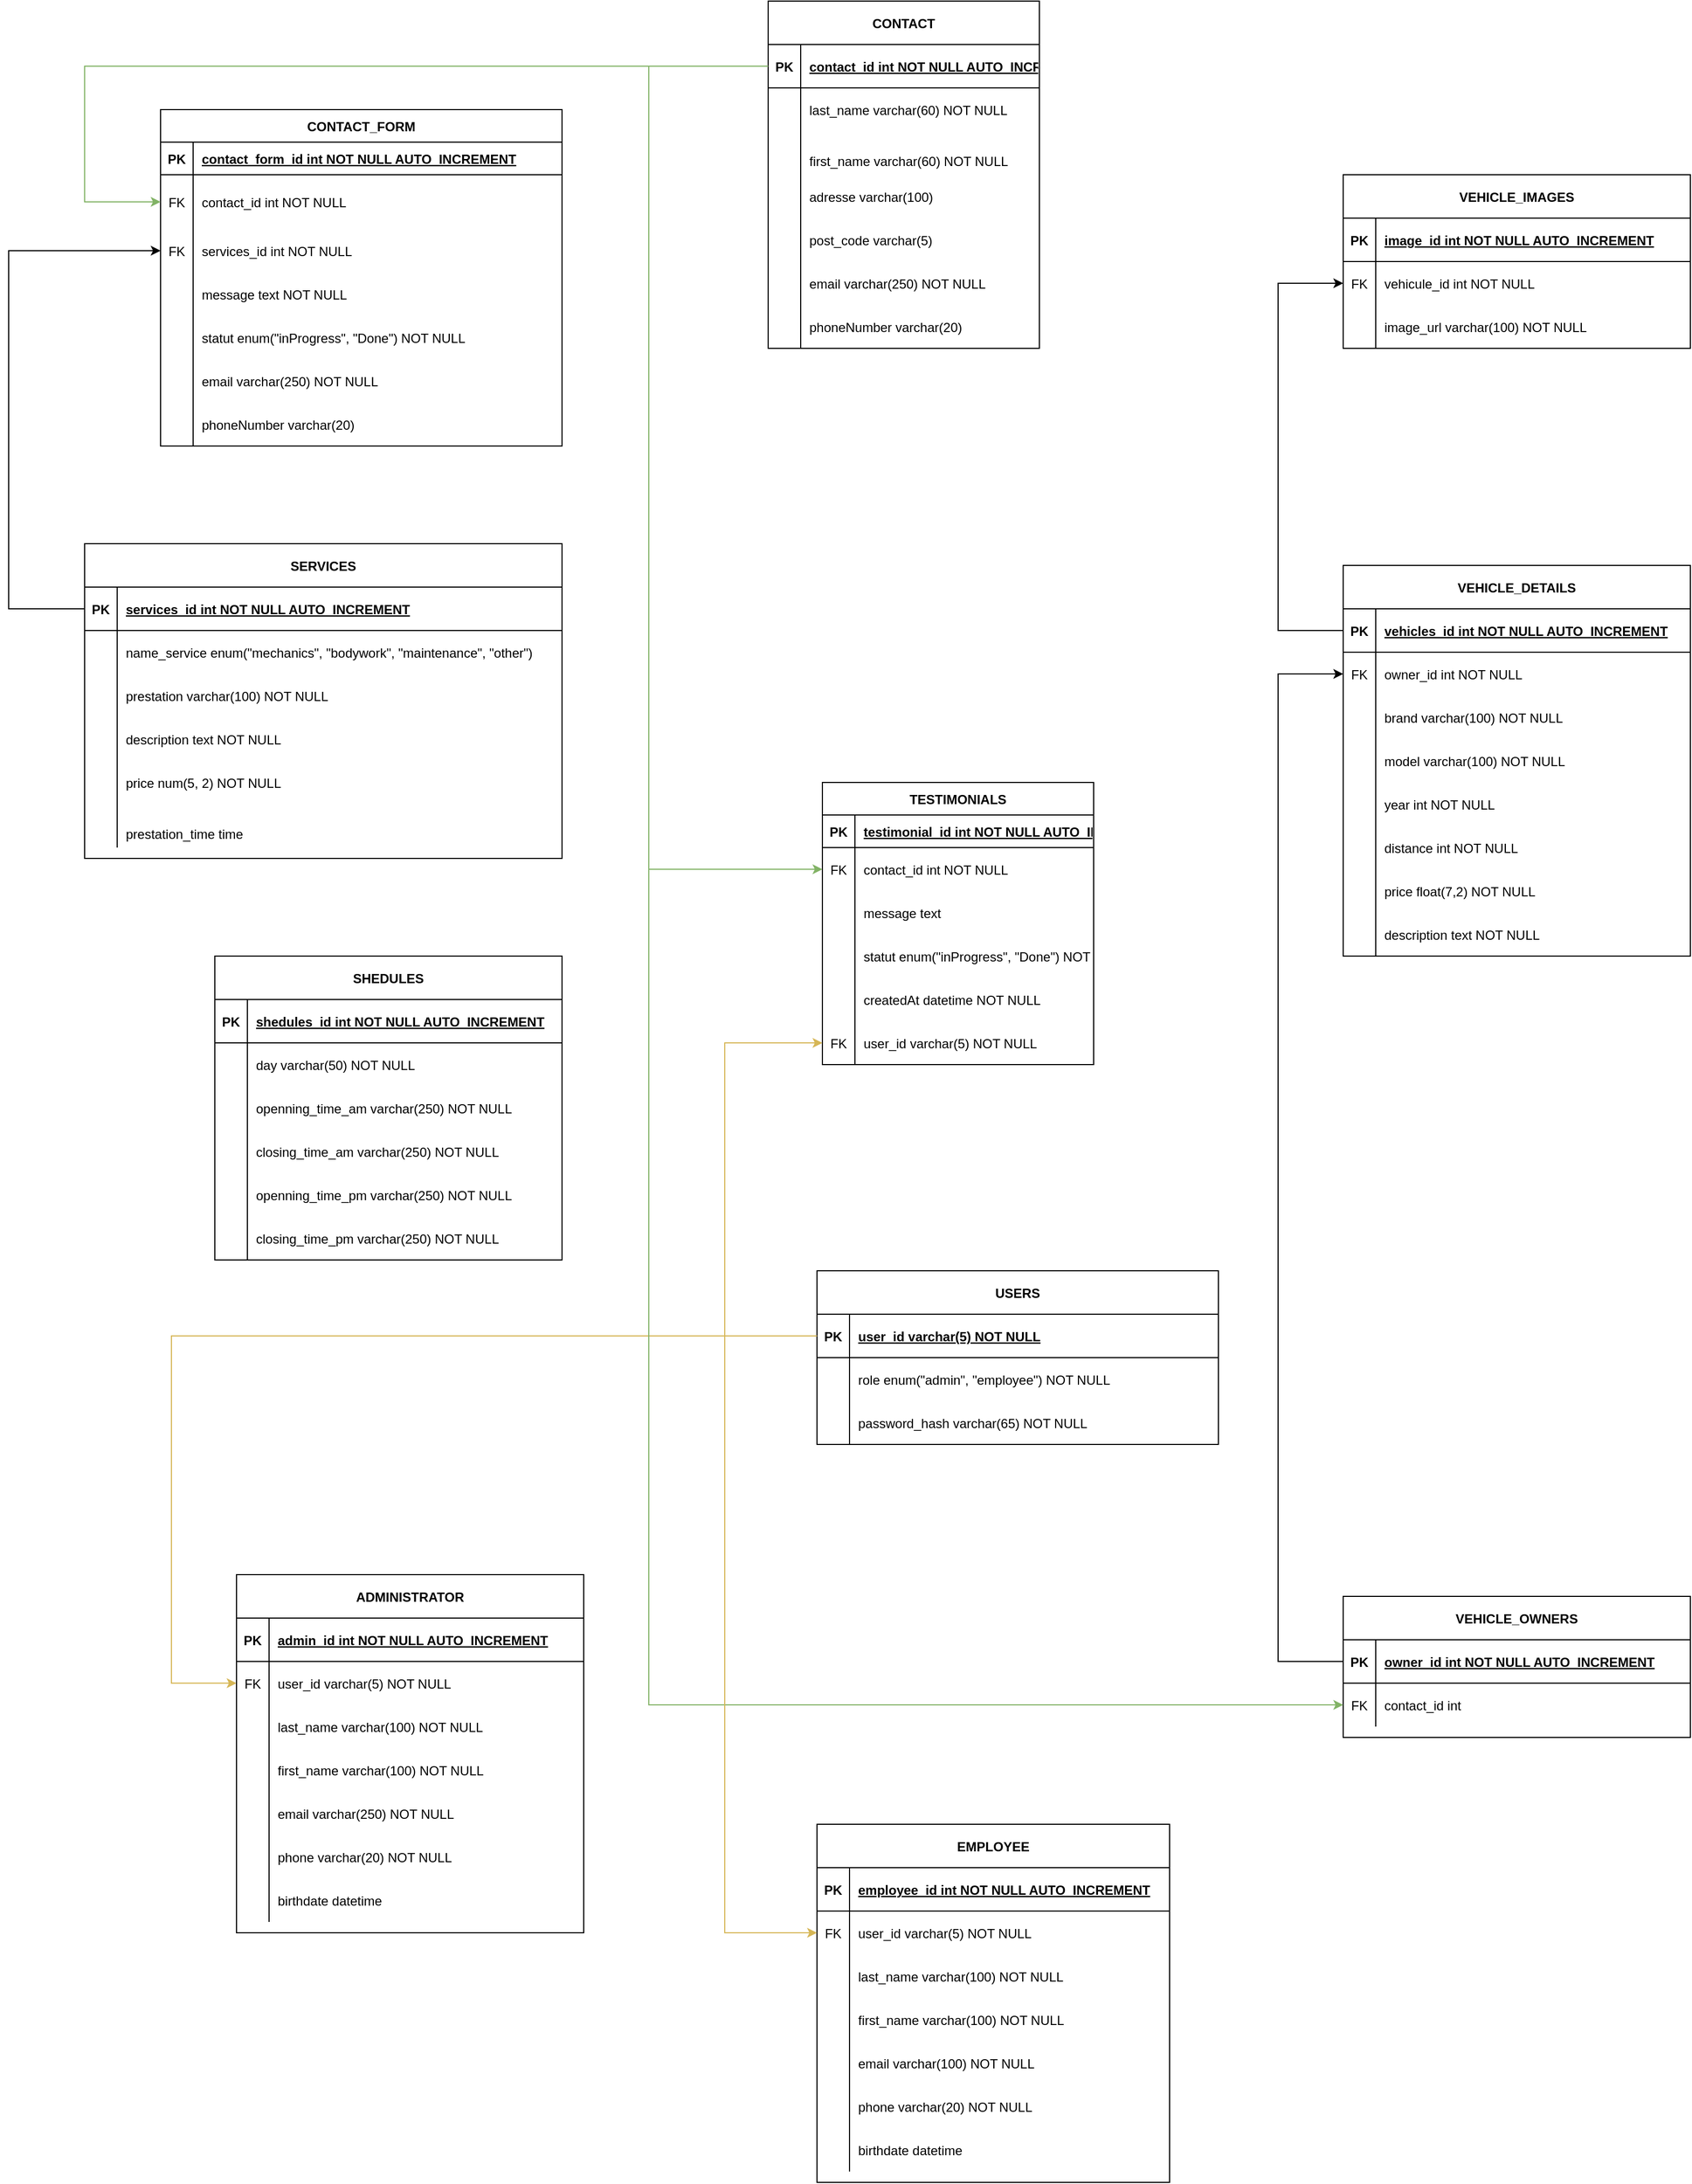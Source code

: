 <mxfile version="23.0.2" type="device">
  <diagram id="R2lEEEUBdFMjLlhIrx00" name="Page-1">
    <mxGraphModel dx="1912" dy="2225" grid="1" gridSize="10" guides="1" tooltips="1" connect="1" arrows="1" fold="1" page="1" pageScale="1" pageWidth="850" pageHeight="1100" math="0" shadow="0" extFonts="Permanent Marker^https://fonts.googleapis.com/css?family=Permanent+Marker">
      <root>
        <mxCell id="0" />
        <mxCell id="1" parent="0" />
        <mxCell id="59zhnOQAHoqHDvjKzUpp-17" style="edgeStyle=orthogonalEdgeStyle;rounded=0;orthogonalLoop=1;jettySize=auto;html=1;entryX=0;entryY=0.5;entryDx=0;entryDy=0;fillColor=#fff2cc;strokeColor=#d6b656;" parent="1" source="C-vyLk0tnHw3VtMMgP7b-24" target="59zhnOQAHoqHDvjKzUpp-62" edge="1">
          <mxGeometry relative="1" as="geometry">
            <Array as="points">
              <mxPoint x="280" y="190" />
              <mxPoint x="280" y="510" />
            </Array>
          </mxGeometry>
        </mxCell>
        <mxCell id="C-vyLk0tnHw3VtMMgP7b-23" value="USERS" style="shape=table;startSize=40;container=1;collapsible=1;childLayout=tableLayout;fixedRows=1;rowLines=0;fontStyle=1;align=center;resizeLast=1;" parent="1" vertex="1">
          <mxGeometry x="875" y="130" width="370" height="160" as="geometry" />
        </mxCell>
        <mxCell id="C-vyLk0tnHw3VtMMgP7b-24" value="" style="shape=partialRectangle;collapsible=0;dropTarget=0;pointerEvents=0;fillColor=none;points=[[0,0.5],[1,0.5]];portConstraint=eastwest;top=0;left=0;right=0;bottom=1;" parent="C-vyLk0tnHw3VtMMgP7b-23" vertex="1">
          <mxGeometry y="40" width="370" height="40" as="geometry" />
        </mxCell>
        <mxCell id="C-vyLk0tnHw3VtMMgP7b-25" value="PK" style="shape=partialRectangle;overflow=hidden;connectable=0;fillColor=none;top=0;left=0;bottom=0;right=0;fontStyle=1;" parent="C-vyLk0tnHw3VtMMgP7b-24" vertex="1">
          <mxGeometry width="30" height="40" as="geometry">
            <mxRectangle width="30" height="40" as="alternateBounds" />
          </mxGeometry>
        </mxCell>
        <mxCell id="C-vyLk0tnHw3VtMMgP7b-26" value="user_id varchar(5) NOT NULL" style="shape=partialRectangle;overflow=hidden;connectable=0;fillColor=none;top=0;left=0;bottom=0;right=0;align=left;spacingLeft=6;fontStyle=5;" parent="C-vyLk0tnHw3VtMMgP7b-24" vertex="1">
          <mxGeometry x="30" width="340" height="40" as="geometry">
            <mxRectangle width="340" height="40" as="alternateBounds" />
          </mxGeometry>
        </mxCell>
        <mxCell id="C-vyLk0tnHw3VtMMgP7b-27" value="" style="shape=partialRectangle;collapsible=0;dropTarget=0;pointerEvents=0;fillColor=none;points=[[0,0.5],[1,0.5]];portConstraint=eastwest;top=0;left=0;right=0;bottom=0;" parent="C-vyLk0tnHw3VtMMgP7b-23" vertex="1">
          <mxGeometry y="80" width="370" height="40" as="geometry" />
        </mxCell>
        <mxCell id="C-vyLk0tnHw3VtMMgP7b-28" value="" style="shape=partialRectangle;overflow=hidden;connectable=0;fillColor=none;top=0;left=0;bottom=0;right=0;" parent="C-vyLk0tnHw3VtMMgP7b-27" vertex="1">
          <mxGeometry width="30" height="40" as="geometry">
            <mxRectangle width="30" height="40" as="alternateBounds" />
          </mxGeometry>
        </mxCell>
        <mxCell id="C-vyLk0tnHw3VtMMgP7b-29" value="role enum(&quot;admin&quot;, &quot;employee&quot;) NOT NULL" style="shape=partialRectangle;overflow=hidden;connectable=0;fillColor=none;top=0;left=0;bottom=0;right=0;align=left;spacingLeft=6;" parent="C-vyLk0tnHw3VtMMgP7b-27" vertex="1">
          <mxGeometry x="30" width="340" height="40" as="geometry">
            <mxRectangle width="340" height="40" as="alternateBounds" />
          </mxGeometry>
        </mxCell>
        <mxCell id="59zhnOQAHoqHDvjKzUpp-98" value="" style="shape=partialRectangle;collapsible=0;dropTarget=0;pointerEvents=0;fillColor=none;points=[[0,0.5],[1,0.5]];portConstraint=eastwest;top=0;left=0;right=0;bottom=0;" parent="C-vyLk0tnHw3VtMMgP7b-23" vertex="1">
          <mxGeometry y="120" width="370" height="40" as="geometry" />
        </mxCell>
        <mxCell id="59zhnOQAHoqHDvjKzUpp-99" value="" style="shape=partialRectangle;overflow=hidden;connectable=0;fillColor=none;top=0;left=0;bottom=0;right=0;" parent="59zhnOQAHoqHDvjKzUpp-98" vertex="1">
          <mxGeometry width="30" height="40" as="geometry">
            <mxRectangle width="30" height="40" as="alternateBounds" />
          </mxGeometry>
        </mxCell>
        <mxCell id="59zhnOQAHoqHDvjKzUpp-100" value="password_hash varchar(65) NOT NULL" style="shape=partialRectangle;overflow=hidden;connectable=0;fillColor=none;top=0;left=0;bottom=0;right=0;align=left;spacingLeft=6;" parent="59zhnOQAHoqHDvjKzUpp-98" vertex="1">
          <mxGeometry x="30" width="340" height="40" as="geometry">
            <mxRectangle width="340" height="40" as="alternateBounds" />
          </mxGeometry>
        </mxCell>
        <mxCell id="59zhnOQAHoqHDvjKzUpp-3" value="ADMINISTRATOR" style="shape=table;startSize=40;container=1;collapsible=1;childLayout=tableLayout;fixedRows=1;rowLines=0;fontStyle=1;align=center;resizeLast=1;" parent="1" vertex="1">
          <mxGeometry x="340" y="410" width="320" height="330" as="geometry" />
        </mxCell>
        <mxCell id="59zhnOQAHoqHDvjKzUpp-4" value="" style="shape=partialRectangle;collapsible=0;dropTarget=0;pointerEvents=0;fillColor=none;points=[[0,0.5],[1,0.5]];portConstraint=eastwest;top=0;left=0;right=0;bottom=1;" parent="59zhnOQAHoqHDvjKzUpp-3" vertex="1">
          <mxGeometry y="40" width="320" height="40" as="geometry" />
        </mxCell>
        <mxCell id="59zhnOQAHoqHDvjKzUpp-5" value="PK" style="shape=partialRectangle;overflow=hidden;connectable=0;fillColor=none;top=0;left=0;bottom=0;right=0;fontStyle=1;" parent="59zhnOQAHoqHDvjKzUpp-4" vertex="1">
          <mxGeometry width="30" height="40" as="geometry">
            <mxRectangle width="30" height="40" as="alternateBounds" />
          </mxGeometry>
        </mxCell>
        <mxCell id="59zhnOQAHoqHDvjKzUpp-6" value="admin_id int NOT NULL AUTO_INCREMENT" style="shape=partialRectangle;overflow=hidden;connectable=0;fillColor=none;top=0;left=0;bottom=0;right=0;align=left;spacingLeft=6;fontStyle=5;" parent="59zhnOQAHoqHDvjKzUpp-4" vertex="1">
          <mxGeometry x="30" width="290" height="40" as="geometry">
            <mxRectangle width="290" height="40" as="alternateBounds" />
          </mxGeometry>
        </mxCell>
        <mxCell id="59zhnOQAHoqHDvjKzUpp-62" value="" style="shape=partialRectangle;collapsible=0;dropTarget=0;pointerEvents=0;fillColor=none;points=[[0,0.5],[1,0.5]];portConstraint=eastwest;top=0;left=0;right=0;bottom=0;" parent="59zhnOQAHoqHDvjKzUpp-3" vertex="1">
          <mxGeometry y="80" width="320" height="40" as="geometry" />
        </mxCell>
        <mxCell id="59zhnOQAHoqHDvjKzUpp-63" value="FK" style="shape=partialRectangle;overflow=hidden;connectable=0;fillColor=none;top=0;left=0;bottom=0;right=0;" parent="59zhnOQAHoqHDvjKzUpp-62" vertex="1">
          <mxGeometry width="30" height="40" as="geometry">
            <mxRectangle width="30" height="40" as="alternateBounds" />
          </mxGeometry>
        </mxCell>
        <mxCell id="59zhnOQAHoqHDvjKzUpp-64" value="user_id varchar(5) NOT NULL" style="shape=partialRectangle;overflow=hidden;connectable=0;fillColor=none;top=0;left=0;bottom=0;right=0;align=left;spacingLeft=6;" parent="59zhnOQAHoqHDvjKzUpp-62" vertex="1">
          <mxGeometry x="30" width="290" height="40" as="geometry">
            <mxRectangle width="290" height="40" as="alternateBounds" />
          </mxGeometry>
        </mxCell>
        <mxCell id="59zhnOQAHoqHDvjKzUpp-68" value="" style="shape=partialRectangle;collapsible=0;dropTarget=0;pointerEvents=0;fillColor=none;points=[[0,0.5],[1,0.5]];portConstraint=eastwest;top=0;left=0;right=0;bottom=0;" parent="59zhnOQAHoqHDvjKzUpp-3" vertex="1">
          <mxGeometry y="120" width="320" height="40" as="geometry" />
        </mxCell>
        <mxCell id="59zhnOQAHoqHDvjKzUpp-69" value="" style="shape=partialRectangle;overflow=hidden;connectable=0;fillColor=none;top=0;left=0;bottom=0;right=0;" parent="59zhnOQAHoqHDvjKzUpp-68" vertex="1">
          <mxGeometry width="30" height="40" as="geometry">
            <mxRectangle width="30" height="40" as="alternateBounds" />
          </mxGeometry>
        </mxCell>
        <mxCell id="59zhnOQAHoqHDvjKzUpp-70" value="last_name varchar(100) NOT NULL" style="shape=partialRectangle;overflow=hidden;connectable=0;fillColor=none;top=0;left=0;bottom=0;right=0;align=left;spacingLeft=6;" parent="59zhnOQAHoqHDvjKzUpp-68" vertex="1">
          <mxGeometry x="30" width="290" height="40" as="geometry">
            <mxRectangle width="290" height="40" as="alternateBounds" />
          </mxGeometry>
        </mxCell>
        <mxCell id="59zhnOQAHoqHDvjKzUpp-71" value="" style="shape=partialRectangle;collapsible=0;dropTarget=0;pointerEvents=0;fillColor=none;points=[[0,0.5],[1,0.5]];portConstraint=eastwest;top=0;left=0;right=0;bottom=0;" parent="59zhnOQAHoqHDvjKzUpp-3" vertex="1">
          <mxGeometry y="160" width="320" height="40" as="geometry" />
        </mxCell>
        <mxCell id="59zhnOQAHoqHDvjKzUpp-72" value="" style="shape=partialRectangle;overflow=hidden;connectable=0;fillColor=none;top=0;left=0;bottom=0;right=0;" parent="59zhnOQAHoqHDvjKzUpp-71" vertex="1">
          <mxGeometry width="30" height="40" as="geometry">
            <mxRectangle width="30" height="40" as="alternateBounds" />
          </mxGeometry>
        </mxCell>
        <mxCell id="59zhnOQAHoqHDvjKzUpp-73" value="first_name varchar(100) NOT NULL" style="shape=partialRectangle;overflow=hidden;connectable=0;fillColor=none;top=0;left=0;bottom=0;right=0;align=left;spacingLeft=6;" parent="59zhnOQAHoqHDvjKzUpp-71" vertex="1">
          <mxGeometry x="30" width="290" height="40" as="geometry">
            <mxRectangle width="290" height="40" as="alternateBounds" />
          </mxGeometry>
        </mxCell>
        <mxCell id="59zhnOQAHoqHDvjKzUpp-74" value="" style="shape=partialRectangle;collapsible=0;dropTarget=0;pointerEvents=0;fillColor=none;points=[[0,0.5],[1,0.5]];portConstraint=eastwest;top=0;left=0;right=0;bottom=0;" parent="59zhnOQAHoqHDvjKzUpp-3" vertex="1">
          <mxGeometry y="200" width="320" height="40" as="geometry" />
        </mxCell>
        <mxCell id="59zhnOQAHoqHDvjKzUpp-75" value="" style="shape=partialRectangle;overflow=hidden;connectable=0;fillColor=none;top=0;left=0;bottom=0;right=0;" parent="59zhnOQAHoqHDvjKzUpp-74" vertex="1">
          <mxGeometry width="30" height="40" as="geometry">
            <mxRectangle width="30" height="40" as="alternateBounds" />
          </mxGeometry>
        </mxCell>
        <mxCell id="59zhnOQAHoqHDvjKzUpp-76" value="email varchar(250) NOT NULL" style="shape=partialRectangle;overflow=hidden;connectable=0;fillColor=none;top=0;left=0;bottom=0;right=0;align=left;spacingLeft=6;" parent="59zhnOQAHoqHDvjKzUpp-74" vertex="1">
          <mxGeometry x="30" width="290" height="40" as="geometry">
            <mxRectangle width="290" height="40" as="alternateBounds" />
          </mxGeometry>
        </mxCell>
        <mxCell id="59zhnOQAHoqHDvjKzUpp-77" value="" style="shape=partialRectangle;collapsible=0;dropTarget=0;pointerEvents=0;fillColor=none;points=[[0,0.5],[1,0.5]];portConstraint=eastwest;top=0;left=0;right=0;bottom=0;" parent="59zhnOQAHoqHDvjKzUpp-3" vertex="1">
          <mxGeometry y="240" width="320" height="40" as="geometry" />
        </mxCell>
        <mxCell id="59zhnOQAHoqHDvjKzUpp-78" value="" style="shape=partialRectangle;overflow=hidden;connectable=0;fillColor=none;top=0;left=0;bottom=0;right=0;" parent="59zhnOQAHoqHDvjKzUpp-77" vertex="1">
          <mxGeometry width="30" height="40" as="geometry">
            <mxRectangle width="30" height="40" as="alternateBounds" />
          </mxGeometry>
        </mxCell>
        <mxCell id="59zhnOQAHoqHDvjKzUpp-79" value="phone varchar(20) NOT NULL" style="shape=partialRectangle;overflow=hidden;connectable=0;fillColor=none;top=0;left=0;bottom=0;right=0;align=left;spacingLeft=6;" parent="59zhnOQAHoqHDvjKzUpp-77" vertex="1">
          <mxGeometry x="30" width="290" height="40" as="geometry">
            <mxRectangle width="290" height="40" as="alternateBounds" />
          </mxGeometry>
        </mxCell>
        <mxCell id="59zhnOQAHoqHDvjKzUpp-7" value="" style="shape=partialRectangle;collapsible=0;dropTarget=0;pointerEvents=0;fillColor=none;points=[[0,0.5],[1,0.5]];portConstraint=eastwest;top=0;left=0;right=0;bottom=0;" parent="59zhnOQAHoqHDvjKzUpp-3" vertex="1">
          <mxGeometry y="280" width="320" height="40" as="geometry" />
        </mxCell>
        <mxCell id="59zhnOQAHoqHDvjKzUpp-8" value="" style="shape=partialRectangle;overflow=hidden;connectable=0;fillColor=none;top=0;left=0;bottom=0;right=0;" parent="59zhnOQAHoqHDvjKzUpp-7" vertex="1">
          <mxGeometry width="30" height="40" as="geometry">
            <mxRectangle width="30" height="40" as="alternateBounds" />
          </mxGeometry>
        </mxCell>
        <mxCell id="59zhnOQAHoqHDvjKzUpp-9" value="birthdate datetime" style="shape=partialRectangle;overflow=hidden;connectable=0;fillColor=none;top=0;left=0;bottom=0;right=0;align=left;spacingLeft=6;" parent="59zhnOQAHoqHDvjKzUpp-7" vertex="1">
          <mxGeometry x="30" width="290" height="40" as="geometry">
            <mxRectangle width="290" height="40" as="alternateBounds" />
          </mxGeometry>
        </mxCell>
        <mxCell id="59zhnOQAHoqHDvjKzUpp-10" value="EMPLOYEE" style="shape=table;startSize=40;container=1;collapsible=1;childLayout=tableLayout;fixedRows=1;rowLines=0;fontStyle=1;align=center;resizeLast=1;" parent="1" vertex="1">
          <mxGeometry x="875" y="640" width="325" height="330" as="geometry" />
        </mxCell>
        <mxCell id="59zhnOQAHoqHDvjKzUpp-11" value="" style="shape=partialRectangle;collapsible=0;dropTarget=0;pointerEvents=0;fillColor=none;points=[[0,0.5],[1,0.5]];portConstraint=eastwest;top=0;left=0;right=0;bottom=1;" parent="59zhnOQAHoqHDvjKzUpp-10" vertex="1">
          <mxGeometry y="40" width="325" height="40" as="geometry" />
        </mxCell>
        <mxCell id="59zhnOQAHoqHDvjKzUpp-12" value="PK" style="shape=partialRectangle;overflow=hidden;connectable=0;fillColor=none;top=0;left=0;bottom=0;right=0;fontStyle=1;" parent="59zhnOQAHoqHDvjKzUpp-11" vertex="1">
          <mxGeometry width="30" height="40" as="geometry">
            <mxRectangle width="30" height="40" as="alternateBounds" />
          </mxGeometry>
        </mxCell>
        <mxCell id="59zhnOQAHoqHDvjKzUpp-13" value="employee_id int NOT NULL AUTO_INCREMENT" style="shape=partialRectangle;overflow=hidden;connectable=0;fillColor=none;top=0;left=0;bottom=0;right=0;align=left;spacingLeft=6;fontStyle=5;" parent="59zhnOQAHoqHDvjKzUpp-11" vertex="1">
          <mxGeometry x="30" width="295" height="40" as="geometry">
            <mxRectangle width="295" height="40" as="alternateBounds" />
          </mxGeometry>
        </mxCell>
        <mxCell id="59zhnOQAHoqHDvjKzUpp-14" value="" style="shape=partialRectangle;collapsible=0;dropTarget=0;pointerEvents=0;fillColor=none;points=[[0,0.5],[1,0.5]];portConstraint=eastwest;top=0;left=0;right=0;bottom=0;" parent="59zhnOQAHoqHDvjKzUpp-10" vertex="1">
          <mxGeometry y="80" width="325" height="40" as="geometry" />
        </mxCell>
        <mxCell id="59zhnOQAHoqHDvjKzUpp-15" value="FK" style="shape=partialRectangle;overflow=hidden;connectable=0;fillColor=none;top=0;left=0;bottom=0;right=0;" parent="59zhnOQAHoqHDvjKzUpp-14" vertex="1">
          <mxGeometry width="30" height="40" as="geometry">
            <mxRectangle width="30" height="40" as="alternateBounds" />
          </mxGeometry>
        </mxCell>
        <mxCell id="59zhnOQAHoqHDvjKzUpp-16" value="user_id varchar(5) NOT NULL" style="shape=partialRectangle;overflow=hidden;connectable=0;fillColor=none;top=0;left=0;bottom=0;right=0;align=left;spacingLeft=6;" parent="59zhnOQAHoqHDvjKzUpp-14" vertex="1">
          <mxGeometry x="30" width="295" height="40" as="geometry">
            <mxRectangle width="295" height="40" as="alternateBounds" />
          </mxGeometry>
        </mxCell>
        <mxCell id="59zhnOQAHoqHDvjKzUpp-83" value="" style="shape=partialRectangle;collapsible=0;dropTarget=0;pointerEvents=0;fillColor=none;points=[[0,0.5],[1,0.5]];portConstraint=eastwest;top=0;left=0;right=0;bottom=0;" parent="59zhnOQAHoqHDvjKzUpp-10" vertex="1">
          <mxGeometry y="120" width="325" height="40" as="geometry" />
        </mxCell>
        <mxCell id="59zhnOQAHoqHDvjKzUpp-84" value="" style="shape=partialRectangle;overflow=hidden;connectable=0;fillColor=none;top=0;left=0;bottom=0;right=0;" parent="59zhnOQAHoqHDvjKzUpp-83" vertex="1">
          <mxGeometry width="30" height="40" as="geometry">
            <mxRectangle width="30" height="40" as="alternateBounds" />
          </mxGeometry>
        </mxCell>
        <mxCell id="59zhnOQAHoqHDvjKzUpp-85" value="last_name varchar(100) NOT NULL" style="shape=partialRectangle;overflow=hidden;connectable=0;fillColor=none;top=0;left=0;bottom=0;right=0;align=left;spacingLeft=6;" parent="59zhnOQAHoqHDvjKzUpp-83" vertex="1">
          <mxGeometry x="30" width="295" height="40" as="geometry">
            <mxRectangle width="295" height="40" as="alternateBounds" />
          </mxGeometry>
        </mxCell>
        <mxCell id="59zhnOQAHoqHDvjKzUpp-86" value="" style="shape=partialRectangle;collapsible=0;dropTarget=0;pointerEvents=0;fillColor=none;points=[[0,0.5],[1,0.5]];portConstraint=eastwest;top=0;left=0;right=0;bottom=0;" parent="59zhnOQAHoqHDvjKzUpp-10" vertex="1">
          <mxGeometry y="160" width="325" height="40" as="geometry" />
        </mxCell>
        <mxCell id="59zhnOQAHoqHDvjKzUpp-87" value="" style="shape=partialRectangle;overflow=hidden;connectable=0;fillColor=none;top=0;left=0;bottom=0;right=0;" parent="59zhnOQAHoqHDvjKzUpp-86" vertex="1">
          <mxGeometry width="30" height="40" as="geometry">
            <mxRectangle width="30" height="40" as="alternateBounds" />
          </mxGeometry>
        </mxCell>
        <mxCell id="59zhnOQAHoqHDvjKzUpp-88" value="first_name varchar(100) NOT NULL" style="shape=partialRectangle;overflow=hidden;connectable=0;fillColor=none;top=0;left=0;bottom=0;right=0;align=left;spacingLeft=6;" parent="59zhnOQAHoqHDvjKzUpp-86" vertex="1">
          <mxGeometry x="30" width="295" height="40" as="geometry">
            <mxRectangle width="295" height="40" as="alternateBounds" />
          </mxGeometry>
        </mxCell>
        <mxCell id="59zhnOQAHoqHDvjKzUpp-89" value="" style="shape=partialRectangle;collapsible=0;dropTarget=0;pointerEvents=0;fillColor=none;points=[[0,0.5],[1,0.5]];portConstraint=eastwest;top=0;left=0;right=0;bottom=0;" parent="59zhnOQAHoqHDvjKzUpp-10" vertex="1">
          <mxGeometry y="200" width="325" height="40" as="geometry" />
        </mxCell>
        <mxCell id="59zhnOQAHoqHDvjKzUpp-90" value="" style="shape=partialRectangle;overflow=hidden;connectable=0;fillColor=none;top=0;left=0;bottom=0;right=0;" parent="59zhnOQAHoqHDvjKzUpp-89" vertex="1">
          <mxGeometry width="30" height="40" as="geometry">
            <mxRectangle width="30" height="40" as="alternateBounds" />
          </mxGeometry>
        </mxCell>
        <mxCell id="59zhnOQAHoqHDvjKzUpp-91" value="email varchar(100) NOT NULL" style="shape=partialRectangle;overflow=hidden;connectable=0;fillColor=none;top=0;left=0;bottom=0;right=0;align=left;spacingLeft=6;" parent="59zhnOQAHoqHDvjKzUpp-89" vertex="1">
          <mxGeometry x="30" width="295" height="40" as="geometry">
            <mxRectangle width="295" height="40" as="alternateBounds" />
          </mxGeometry>
        </mxCell>
        <mxCell id="59zhnOQAHoqHDvjKzUpp-92" value="" style="shape=partialRectangle;collapsible=0;dropTarget=0;pointerEvents=0;fillColor=none;points=[[0,0.5],[1,0.5]];portConstraint=eastwest;top=0;left=0;right=0;bottom=0;" parent="59zhnOQAHoqHDvjKzUpp-10" vertex="1">
          <mxGeometry y="240" width="325" height="40" as="geometry" />
        </mxCell>
        <mxCell id="59zhnOQAHoqHDvjKzUpp-93" value="" style="shape=partialRectangle;overflow=hidden;connectable=0;fillColor=none;top=0;left=0;bottom=0;right=0;" parent="59zhnOQAHoqHDvjKzUpp-92" vertex="1">
          <mxGeometry width="30" height="40" as="geometry">
            <mxRectangle width="30" height="40" as="alternateBounds" />
          </mxGeometry>
        </mxCell>
        <mxCell id="59zhnOQAHoqHDvjKzUpp-94" value="phone varchar(20) NOT NULL" style="shape=partialRectangle;overflow=hidden;connectable=0;fillColor=none;top=0;left=0;bottom=0;right=0;align=left;spacingLeft=6;" parent="59zhnOQAHoqHDvjKzUpp-92" vertex="1">
          <mxGeometry x="30" width="295" height="40" as="geometry">
            <mxRectangle width="295" height="40" as="alternateBounds" />
          </mxGeometry>
        </mxCell>
        <mxCell id="59zhnOQAHoqHDvjKzUpp-95" value="" style="shape=partialRectangle;collapsible=0;dropTarget=0;pointerEvents=0;fillColor=none;points=[[0,0.5],[1,0.5]];portConstraint=eastwest;top=0;left=0;right=0;bottom=0;" parent="59zhnOQAHoqHDvjKzUpp-10" vertex="1">
          <mxGeometry y="280" width="325" height="40" as="geometry" />
        </mxCell>
        <mxCell id="59zhnOQAHoqHDvjKzUpp-96" value="" style="shape=partialRectangle;overflow=hidden;connectable=0;fillColor=none;top=0;left=0;bottom=0;right=0;" parent="59zhnOQAHoqHDvjKzUpp-95" vertex="1">
          <mxGeometry width="30" height="40" as="geometry">
            <mxRectangle width="30" height="40" as="alternateBounds" />
          </mxGeometry>
        </mxCell>
        <mxCell id="59zhnOQAHoqHDvjKzUpp-97" value="birthdate datetime " style="shape=partialRectangle;overflow=hidden;connectable=0;fillColor=none;top=0;left=0;bottom=0;right=0;align=left;spacingLeft=6;" parent="59zhnOQAHoqHDvjKzUpp-95" vertex="1">
          <mxGeometry x="30" width="295" height="40" as="geometry">
            <mxRectangle width="295" height="40" as="alternateBounds" />
          </mxGeometry>
        </mxCell>
        <mxCell id="59zhnOQAHoqHDvjKzUpp-20" value="SHEDULES" style="shape=table;startSize=40;container=1;collapsible=1;childLayout=tableLayout;fixedRows=1;rowLines=0;fontStyle=1;align=center;resizeLast=1;" parent="1" vertex="1">
          <mxGeometry x="320" y="-160" width="320" height="280.0" as="geometry" />
        </mxCell>
        <mxCell id="59zhnOQAHoqHDvjKzUpp-21" value="" style="shape=partialRectangle;collapsible=0;dropTarget=0;pointerEvents=0;fillColor=none;points=[[0,0.5],[1,0.5]];portConstraint=eastwest;top=0;left=0;right=0;bottom=1;" parent="59zhnOQAHoqHDvjKzUpp-20" vertex="1">
          <mxGeometry y="40" width="320" height="40" as="geometry" />
        </mxCell>
        <mxCell id="59zhnOQAHoqHDvjKzUpp-22" value="PK" style="shape=partialRectangle;overflow=hidden;connectable=0;fillColor=none;top=0;left=0;bottom=0;right=0;fontStyle=1;" parent="59zhnOQAHoqHDvjKzUpp-21" vertex="1">
          <mxGeometry width="30" height="40" as="geometry">
            <mxRectangle width="30" height="40" as="alternateBounds" />
          </mxGeometry>
        </mxCell>
        <mxCell id="59zhnOQAHoqHDvjKzUpp-23" value="shedules_id int NOT NULL AUTO_INCREMENT" style="shape=partialRectangle;overflow=hidden;connectable=0;fillColor=none;top=0;left=0;bottom=0;right=0;align=left;spacingLeft=6;fontStyle=5;" parent="59zhnOQAHoqHDvjKzUpp-21" vertex="1">
          <mxGeometry x="30" width="290" height="40" as="geometry">
            <mxRectangle width="290" height="40" as="alternateBounds" />
          </mxGeometry>
        </mxCell>
        <mxCell id="59zhnOQAHoqHDvjKzUpp-24" value="" style="shape=partialRectangle;collapsible=0;dropTarget=0;pointerEvents=0;fillColor=none;points=[[0,0.5],[1,0.5]];portConstraint=eastwest;top=0;left=0;right=0;bottom=0;" parent="59zhnOQAHoqHDvjKzUpp-20" vertex="1">
          <mxGeometry y="80" width="320" height="40" as="geometry" />
        </mxCell>
        <mxCell id="59zhnOQAHoqHDvjKzUpp-25" value="" style="shape=partialRectangle;overflow=hidden;connectable=0;fillColor=none;top=0;left=0;bottom=0;right=0;" parent="59zhnOQAHoqHDvjKzUpp-24" vertex="1">
          <mxGeometry width="30" height="40" as="geometry">
            <mxRectangle width="30" height="40" as="alternateBounds" />
          </mxGeometry>
        </mxCell>
        <mxCell id="59zhnOQAHoqHDvjKzUpp-26" value="day varchar(50) NOT NULL" style="shape=partialRectangle;overflow=hidden;connectable=0;fillColor=none;top=0;left=0;bottom=0;right=0;align=left;spacingLeft=6;" parent="59zhnOQAHoqHDvjKzUpp-24" vertex="1">
          <mxGeometry x="30" width="290" height="40" as="geometry">
            <mxRectangle width="290" height="40" as="alternateBounds" />
          </mxGeometry>
        </mxCell>
        <mxCell id="59zhnOQAHoqHDvjKzUpp-137" value="" style="shape=partialRectangle;collapsible=0;dropTarget=0;pointerEvents=0;fillColor=none;points=[[0,0.5],[1,0.5]];portConstraint=eastwest;top=0;left=0;right=0;bottom=0;" parent="59zhnOQAHoqHDvjKzUpp-20" vertex="1">
          <mxGeometry y="120" width="320" height="40" as="geometry" />
        </mxCell>
        <mxCell id="59zhnOQAHoqHDvjKzUpp-138" value="" style="shape=partialRectangle;overflow=hidden;connectable=0;fillColor=none;top=0;left=0;bottom=0;right=0;" parent="59zhnOQAHoqHDvjKzUpp-137" vertex="1">
          <mxGeometry width="30" height="40" as="geometry">
            <mxRectangle width="30" height="40" as="alternateBounds" />
          </mxGeometry>
        </mxCell>
        <mxCell id="59zhnOQAHoqHDvjKzUpp-139" value="openning_time_am varchar(250) NOT NULL" style="shape=partialRectangle;overflow=hidden;connectable=0;fillColor=none;top=0;left=0;bottom=0;right=0;align=left;spacingLeft=6;" parent="59zhnOQAHoqHDvjKzUpp-137" vertex="1">
          <mxGeometry x="30" width="290" height="40" as="geometry">
            <mxRectangle width="290" height="40" as="alternateBounds" />
          </mxGeometry>
        </mxCell>
        <mxCell id="59zhnOQAHoqHDvjKzUpp-140" value="" style="shape=partialRectangle;collapsible=0;dropTarget=0;pointerEvents=0;fillColor=none;points=[[0,0.5],[1,0.5]];portConstraint=eastwest;top=0;left=0;right=0;bottom=0;" parent="59zhnOQAHoqHDvjKzUpp-20" vertex="1">
          <mxGeometry y="160" width="320" height="40" as="geometry" />
        </mxCell>
        <mxCell id="59zhnOQAHoqHDvjKzUpp-141" value="" style="shape=partialRectangle;overflow=hidden;connectable=0;fillColor=none;top=0;left=0;bottom=0;right=0;" parent="59zhnOQAHoqHDvjKzUpp-140" vertex="1">
          <mxGeometry width="30" height="40" as="geometry">
            <mxRectangle width="30" height="40" as="alternateBounds" />
          </mxGeometry>
        </mxCell>
        <mxCell id="59zhnOQAHoqHDvjKzUpp-142" value="closing_time_am varchar(250) NOT NULL" style="shape=partialRectangle;overflow=hidden;connectable=0;fillColor=none;top=0;left=0;bottom=0;right=0;align=left;spacingLeft=6;" parent="59zhnOQAHoqHDvjKzUpp-140" vertex="1">
          <mxGeometry x="30" width="290" height="40" as="geometry">
            <mxRectangle width="290" height="40" as="alternateBounds" />
          </mxGeometry>
        </mxCell>
        <mxCell id="59zhnOQAHoqHDvjKzUpp-143" value="" style="shape=partialRectangle;collapsible=0;dropTarget=0;pointerEvents=0;fillColor=none;points=[[0,0.5],[1,0.5]];portConstraint=eastwest;top=0;left=0;right=0;bottom=0;" parent="59zhnOQAHoqHDvjKzUpp-20" vertex="1">
          <mxGeometry y="200" width="320" height="40" as="geometry" />
        </mxCell>
        <mxCell id="59zhnOQAHoqHDvjKzUpp-144" value="" style="shape=partialRectangle;overflow=hidden;connectable=0;fillColor=none;top=0;left=0;bottom=0;right=0;" parent="59zhnOQAHoqHDvjKzUpp-143" vertex="1">
          <mxGeometry width="30" height="40" as="geometry">
            <mxRectangle width="30" height="40" as="alternateBounds" />
          </mxGeometry>
        </mxCell>
        <mxCell id="59zhnOQAHoqHDvjKzUpp-145" value="openning_time_pm varchar(250) NOT NULL" style="shape=partialRectangle;overflow=hidden;connectable=0;fillColor=none;top=0;left=0;bottom=0;right=0;align=left;spacingLeft=6;" parent="59zhnOQAHoqHDvjKzUpp-143" vertex="1">
          <mxGeometry x="30" width="290" height="40" as="geometry">
            <mxRectangle width="290" height="40" as="alternateBounds" />
          </mxGeometry>
        </mxCell>
        <mxCell id="59zhnOQAHoqHDvjKzUpp-146" value="" style="shape=partialRectangle;collapsible=0;dropTarget=0;pointerEvents=0;fillColor=none;points=[[0,0.5],[1,0.5]];portConstraint=eastwest;top=0;left=0;right=0;bottom=0;" parent="59zhnOQAHoqHDvjKzUpp-20" vertex="1">
          <mxGeometry y="240" width="320" height="40" as="geometry" />
        </mxCell>
        <mxCell id="59zhnOQAHoqHDvjKzUpp-147" value="" style="shape=partialRectangle;overflow=hidden;connectable=0;fillColor=none;top=0;left=0;bottom=0;right=0;" parent="59zhnOQAHoqHDvjKzUpp-146" vertex="1">
          <mxGeometry width="30" height="40" as="geometry">
            <mxRectangle width="30" height="40" as="alternateBounds" />
          </mxGeometry>
        </mxCell>
        <mxCell id="59zhnOQAHoqHDvjKzUpp-148" value="closing_time_pm varchar(250) NOT NULL" style="shape=partialRectangle;overflow=hidden;connectable=0;fillColor=none;top=0;left=0;bottom=0;right=0;align=left;spacingLeft=6;" parent="59zhnOQAHoqHDvjKzUpp-146" vertex="1">
          <mxGeometry x="30" width="290" height="40" as="geometry">
            <mxRectangle width="290" height="40" as="alternateBounds" />
          </mxGeometry>
        </mxCell>
        <mxCell id="59zhnOQAHoqHDvjKzUpp-29" value="SERVICES" style="shape=table;startSize=40;container=1;collapsible=1;childLayout=tableLayout;fixedRows=1;rowLines=0;fontStyle=1;align=center;resizeLast=1;" parent="1" vertex="1">
          <mxGeometry x="200" y="-540" width="440" height="290" as="geometry" />
        </mxCell>
        <mxCell id="59zhnOQAHoqHDvjKzUpp-30" value="" style="shape=partialRectangle;collapsible=0;dropTarget=0;pointerEvents=0;fillColor=none;points=[[0,0.5],[1,0.5]];portConstraint=eastwest;top=0;left=0;right=0;bottom=1;" parent="59zhnOQAHoqHDvjKzUpp-29" vertex="1">
          <mxGeometry y="40" width="440" height="40" as="geometry" />
        </mxCell>
        <mxCell id="59zhnOQAHoqHDvjKzUpp-31" value="PK" style="shape=partialRectangle;overflow=hidden;connectable=0;fillColor=none;top=0;left=0;bottom=0;right=0;fontStyle=1;" parent="59zhnOQAHoqHDvjKzUpp-30" vertex="1">
          <mxGeometry width="30" height="40" as="geometry">
            <mxRectangle width="30" height="40" as="alternateBounds" />
          </mxGeometry>
        </mxCell>
        <mxCell id="59zhnOQAHoqHDvjKzUpp-32" value="services_id int NOT NULL AUTO_INCREMENT" style="shape=partialRectangle;overflow=hidden;connectable=0;fillColor=none;top=0;left=0;bottom=0;right=0;align=left;spacingLeft=6;fontStyle=5;" parent="59zhnOQAHoqHDvjKzUpp-30" vertex="1">
          <mxGeometry x="30" width="410" height="40" as="geometry">
            <mxRectangle width="410" height="40" as="alternateBounds" />
          </mxGeometry>
        </mxCell>
        <mxCell id="59zhnOQAHoqHDvjKzUpp-33" value="" style="shape=partialRectangle;collapsible=0;dropTarget=0;pointerEvents=0;fillColor=none;points=[[0,0.5],[1,0.5]];portConstraint=eastwest;top=0;left=0;right=0;bottom=0;" parent="59zhnOQAHoqHDvjKzUpp-29" vertex="1">
          <mxGeometry y="80" width="440" height="40" as="geometry" />
        </mxCell>
        <mxCell id="59zhnOQAHoqHDvjKzUpp-34" value="" style="shape=partialRectangle;overflow=hidden;connectable=0;fillColor=none;top=0;left=0;bottom=0;right=0;" parent="59zhnOQAHoqHDvjKzUpp-33" vertex="1">
          <mxGeometry width="30" height="40" as="geometry">
            <mxRectangle width="30" height="40" as="alternateBounds" />
          </mxGeometry>
        </mxCell>
        <mxCell id="59zhnOQAHoqHDvjKzUpp-35" value="name_service enum(&quot;mechanics&quot;, &quot;bodywork&quot;, &quot;maintenance&quot;, &quot;other&quot;)" style="shape=partialRectangle;overflow=hidden;connectable=0;fillColor=none;top=0;left=0;bottom=0;right=0;align=left;spacingLeft=6;" parent="59zhnOQAHoqHDvjKzUpp-33" vertex="1">
          <mxGeometry x="30" width="410" height="40" as="geometry">
            <mxRectangle width="410" height="40" as="alternateBounds" />
          </mxGeometry>
        </mxCell>
        <mxCell id="59zhnOQAHoqHDvjKzUpp-149" value="" style="shape=partialRectangle;collapsible=0;dropTarget=0;pointerEvents=0;fillColor=none;points=[[0,0.5],[1,0.5]];portConstraint=eastwest;top=0;left=0;right=0;bottom=0;" parent="59zhnOQAHoqHDvjKzUpp-29" vertex="1">
          <mxGeometry y="120" width="440" height="40" as="geometry" />
        </mxCell>
        <mxCell id="59zhnOQAHoqHDvjKzUpp-150" value="" style="shape=partialRectangle;overflow=hidden;connectable=0;fillColor=none;top=0;left=0;bottom=0;right=0;" parent="59zhnOQAHoqHDvjKzUpp-149" vertex="1">
          <mxGeometry width="30" height="40" as="geometry">
            <mxRectangle width="30" height="40" as="alternateBounds" />
          </mxGeometry>
        </mxCell>
        <mxCell id="59zhnOQAHoqHDvjKzUpp-151" value="prestation varchar(100) NOT NULL" style="shape=partialRectangle;overflow=hidden;connectable=0;fillColor=none;top=0;left=0;bottom=0;right=0;align=left;spacingLeft=6;" parent="59zhnOQAHoqHDvjKzUpp-149" vertex="1">
          <mxGeometry x="30" width="410" height="40" as="geometry">
            <mxRectangle width="410" height="40" as="alternateBounds" />
          </mxGeometry>
        </mxCell>
        <mxCell id="59zhnOQAHoqHDvjKzUpp-152" value="" style="shape=partialRectangle;collapsible=0;dropTarget=0;pointerEvents=0;fillColor=none;points=[[0,0.5],[1,0.5]];portConstraint=eastwest;top=0;left=0;right=0;bottom=0;" parent="59zhnOQAHoqHDvjKzUpp-29" vertex="1">
          <mxGeometry y="160" width="440" height="40" as="geometry" />
        </mxCell>
        <mxCell id="59zhnOQAHoqHDvjKzUpp-153" value="" style="shape=partialRectangle;overflow=hidden;connectable=0;fillColor=none;top=0;left=0;bottom=0;right=0;" parent="59zhnOQAHoqHDvjKzUpp-152" vertex="1">
          <mxGeometry width="30" height="40" as="geometry">
            <mxRectangle width="30" height="40" as="alternateBounds" />
          </mxGeometry>
        </mxCell>
        <mxCell id="59zhnOQAHoqHDvjKzUpp-154" value="description text NOT NULL" style="shape=partialRectangle;overflow=hidden;connectable=0;fillColor=none;top=0;left=0;bottom=0;right=0;align=left;spacingLeft=6;" parent="59zhnOQAHoqHDvjKzUpp-152" vertex="1">
          <mxGeometry x="30" width="410" height="40" as="geometry">
            <mxRectangle width="410" height="40" as="alternateBounds" />
          </mxGeometry>
        </mxCell>
        <mxCell id="59zhnOQAHoqHDvjKzUpp-155" value="" style="shape=partialRectangle;collapsible=0;dropTarget=0;pointerEvents=0;fillColor=none;points=[[0,0.5],[1,0.5]];portConstraint=eastwest;top=0;left=0;right=0;bottom=0;" parent="59zhnOQAHoqHDvjKzUpp-29" vertex="1">
          <mxGeometry y="200" width="440" height="40" as="geometry" />
        </mxCell>
        <mxCell id="59zhnOQAHoqHDvjKzUpp-156" value="" style="shape=partialRectangle;overflow=hidden;connectable=0;fillColor=none;top=0;left=0;bottom=0;right=0;" parent="59zhnOQAHoqHDvjKzUpp-155" vertex="1">
          <mxGeometry width="30" height="40" as="geometry">
            <mxRectangle width="30" height="40" as="alternateBounds" />
          </mxGeometry>
        </mxCell>
        <mxCell id="59zhnOQAHoqHDvjKzUpp-157" value="price num(5, 2) NOT NULL" style="shape=partialRectangle;overflow=hidden;connectable=0;fillColor=none;top=0;left=0;bottom=0;right=0;align=left;spacingLeft=6;" parent="59zhnOQAHoqHDvjKzUpp-155" vertex="1">
          <mxGeometry x="30" width="410" height="40" as="geometry">
            <mxRectangle width="410" height="40" as="alternateBounds" />
          </mxGeometry>
        </mxCell>
        <mxCell id="59zhnOQAHoqHDvjKzUpp-158" value="" style="shape=partialRectangle;collapsible=0;dropTarget=0;pointerEvents=0;fillColor=none;points=[[0,0.5],[1,0.5]];portConstraint=eastwest;top=0;left=0;right=0;bottom=0;" parent="59zhnOQAHoqHDvjKzUpp-29" vertex="1">
          <mxGeometry y="240" width="440" height="40" as="geometry" />
        </mxCell>
        <mxCell id="59zhnOQAHoqHDvjKzUpp-159" value="" style="shape=partialRectangle;overflow=hidden;connectable=0;fillColor=none;top=0;left=0;bottom=0;right=0;" parent="59zhnOQAHoqHDvjKzUpp-158" vertex="1">
          <mxGeometry width="30" height="40" as="geometry">
            <mxRectangle width="30" height="40" as="alternateBounds" />
          </mxGeometry>
        </mxCell>
        <mxCell id="59zhnOQAHoqHDvjKzUpp-160" value="&#xa;prestation_time time" style="shape=partialRectangle;overflow=hidden;connectable=0;fillColor=none;top=0;left=0;bottom=0;right=0;align=left;spacingLeft=6;" parent="59zhnOQAHoqHDvjKzUpp-158" vertex="1">
          <mxGeometry x="30" width="410" height="40" as="geometry">
            <mxRectangle width="410" height="40" as="alternateBounds" />
          </mxGeometry>
        </mxCell>
        <mxCell id="59zhnOQAHoqHDvjKzUpp-36" value="TESTIMONIALS" style="shape=table;startSize=30;container=1;collapsible=1;childLayout=tableLayout;fixedRows=1;rowLines=0;fontStyle=1;align=center;resizeLast=1;" parent="1" vertex="1">
          <mxGeometry x="880" y="-320" width="250" height="260" as="geometry" />
        </mxCell>
        <mxCell id="59zhnOQAHoqHDvjKzUpp-37" value="" style="shape=partialRectangle;collapsible=0;dropTarget=0;pointerEvents=0;fillColor=none;points=[[0,0.5],[1,0.5]];portConstraint=eastwest;top=0;left=0;right=0;bottom=1;" parent="59zhnOQAHoqHDvjKzUpp-36" vertex="1">
          <mxGeometry y="30" width="250" height="30" as="geometry" />
        </mxCell>
        <mxCell id="59zhnOQAHoqHDvjKzUpp-38" value="PK" style="shape=partialRectangle;overflow=hidden;connectable=0;fillColor=none;top=0;left=0;bottom=0;right=0;fontStyle=1;" parent="59zhnOQAHoqHDvjKzUpp-37" vertex="1">
          <mxGeometry width="30" height="30" as="geometry">
            <mxRectangle width="30" height="30" as="alternateBounds" />
          </mxGeometry>
        </mxCell>
        <mxCell id="59zhnOQAHoqHDvjKzUpp-39" value="testimonial_id int NOT NULL AUTO_INCREMENT" style="shape=partialRectangle;overflow=hidden;connectable=0;fillColor=none;top=0;left=0;bottom=0;right=0;align=left;spacingLeft=6;fontStyle=5;" parent="59zhnOQAHoqHDvjKzUpp-37" vertex="1">
          <mxGeometry x="30" width="220" height="30" as="geometry">
            <mxRectangle width="220" height="30" as="alternateBounds" />
          </mxGeometry>
        </mxCell>
        <mxCell id="59zhnOQAHoqHDvjKzUpp-40" value="" style="shape=partialRectangle;collapsible=0;dropTarget=0;pointerEvents=0;fillColor=none;points=[[0,0.5],[1,0.5]];portConstraint=eastwest;top=0;left=0;right=0;bottom=0;" parent="59zhnOQAHoqHDvjKzUpp-36" vertex="1">
          <mxGeometry y="60" width="250" height="40" as="geometry" />
        </mxCell>
        <mxCell id="59zhnOQAHoqHDvjKzUpp-41" value="FK" style="shape=partialRectangle;overflow=hidden;connectable=0;fillColor=none;top=0;left=0;bottom=0;right=0;" parent="59zhnOQAHoqHDvjKzUpp-40" vertex="1">
          <mxGeometry width="30" height="40" as="geometry">
            <mxRectangle width="30" height="40" as="alternateBounds" />
          </mxGeometry>
        </mxCell>
        <mxCell id="59zhnOQAHoqHDvjKzUpp-42" value="contact_id int NOT NULL" style="shape=partialRectangle;overflow=hidden;connectable=0;fillColor=none;top=0;left=0;bottom=0;right=0;align=left;spacingLeft=6;" parent="59zhnOQAHoqHDvjKzUpp-40" vertex="1">
          <mxGeometry x="30" width="220" height="40" as="geometry">
            <mxRectangle width="220" height="40" as="alternateBounds" />
          </mxGeometry>
        </mxCell>
        <mxCell id="59zhnOQAHoqHDvjKzUpp-101" value="" style="shape=partialRectangle;collapsible=0;dropTarget=0;pointerEvents=0;fillColor=none;points=[[0,0.5],[1,0.5]];portConstraint=eastwest;top=0;left=0;right=0;bottom=0;" parent="59zhnOQAHoqHDvjKzUpp-36" vertex="1">
          <mxGeometry y="100" width="250" height="40" as="geometry" />
        </mxCell>
        <mxCell id="59zhnOQAHoqHDvjKzUpp-102" value="" style="shape=partialRectangle;overflow=hidden;connectable=0;fillColor=none;top=0;left=0;bottom=0;right=0;" parent="59zhnOQAHoqHDvjKzUpp-101" vertex="1">
          <mxGeometry width="30" height="40" as="geometry">
            <mxRectangle width="30" height="40" as="alternateBounds" />
          </mxGeometry>
        </mxCell>
        <mxCell id="59zhnOQAHoqHDvjKzUpp-103" value="message text" style="shape=partialRectangle;overflow=hidden;connectable=0;fillColor=none;top=0;left=0;bottom=0;right=0;align=left;spacingLeft=6;" parent="59zhnOQAHoqHDvjKzUpp-101" vertex="1">
          <mxGeometry x="30" width="220" height="40" as="geometry">
            <mxRectangle width="220" height="40" as="alternateBounds" />
          </mxGeometry>
        </mxCell>
        <mxCell id="59zhnOQAHoqHDvjKzUpp-104" value="" style="shape=partialRectangle;collapsible=0;dropTarget=0;pointerEvents=0;fillColor=none;points=[[0,0.5],[1,0.5]];portConstraint=eastwest;top=0;left=0;right=0;bottom=0;" parent="59zhnOQAHoqHDvjKzUpp-36" vertex="1">
          <mxGeometry y="140" width="250" height="40" as="geometry" />
        </mxCell>
        <mxCell id="59zhnOQAHoqHDvjKzUpp-105" value="" style="shape=partialRectangle;overflow=hidden;connectable=0;fillColor=none;top=0;left=0;bottom=0;right=0;" parent="59zhnOQAHoqHDvjKzUpp-104" vertex="1">
          <mxGeometry width="30" height="40" as="geometry">
            <mxRectangle width="30" height="40" as="alternateBounds" />
          </mxGeometry>
        </mxCell>
        <mxCell id="59zhnOQAHoqHDvjKzUpp-106" value="statut enum(&quot;inProgress&quot;, &quot;Done&quot;) NOT NULL" style="shape=partialRectangle;overflow=hidden;connectable=0;fillColor=none;top=0;left=0;bottom=0;right=0;align=left;spacingLeft=6;" parent="59zhnOQAHoqHDvjKzUpp-104" vertex="1">
          <mxGeometry x="30" width="220" height="40" as="geometry">
            <mxRectangle width="220" height="40" as="alternateBounds" />
          </mxGeometry>
        </mxCell>
        <mxCell id="59zhnOQAHoqHDvjKzUpp-107" value="" style="shape=partialRectangle;collapsible=0;dropTarget=0;pointerEvents=0;fillColor=none;points=[[0,0.5],[1,0.5]];portConstraint=eastwest;top=0;left=0;right=0;bottom=0;" parent="59zhnOQAHoqHDvjKzUpp-36" vertex="1">
          <mxGeometry y="180" width="250" height="40" as="geometry" />
        </mxCell>
        <mxCell id="59zhnOQAHoqHDvjKzUpp-108" value="" style="shape=partialRectangle;overflow=hidden;connectable=0;fillColor=none;top=0;left=0;bottom=0;right=0;" parent="59zhnOQAHoqHDvjKzUpp-107" vertex="1">
          <mxGeometry width="30" height="40" as="geometry">
            <mxRectangle width="30" height="40" as="alternateBounds" />
          </mxGeometry>
        </mxCell>
        <mxCell id="59zhnOQAHoqHDvjKzUpp-109" value="createdAt datetime NOT NULL" style="shape=partialRectangle;overflow=hidden;connectable=0;fillColor=none;top=0;left=0;bottom=0;right=0;align=left;spacingLeft=6;" parent="59zhnOQAHoqHDvjKzUpp-107" vertex="1">
          <mxGeometry x="30" width="220" height="40" as="geometry">
            <mxRectangle width="220" height="40" as="alternateBounds" />
          </mxGeometry>
        </mxCell>
        <mxCell id="59zhnOQAHoqHDvjKzUpp-110" value="" style="shape=partialRectangle;collapsible=0;dropTarget=0;pointerEvents=0;fillColor=none;points=[[0,0.5],[1,0.5]];portConstraint=eastwest;top=0;left=0;right=0;bottom=0;" parent="59zhnOQAHoqHDvjKzUpp-36" vertex="1">
          <mxGeometry y="220" width="250" height="40" as="geometry" />
        </mxCell>
        <mxCell id="59zhnOQAHoqHDvjKzUpp-111" value="FK" style="shape=partialRectangle;overflow=hidden;connectable=0;fillColor=none;top=0;left=0;bottom=0;right=0;" parent="59zhnOQAHoqHDvjKzUpp-110" vertex="1">
          <mxGeometry width="30" height="40" as="geometry">
            <mxRectangle width="30" height="40" as="alternateBounds" />
          </mxGeometry>
        </mxCell>
        <mxCell id="59zhnOQAHoqHDvjKzUpp-112" value="user_id varchar(5) NOT NULL" style="shape=partialRectangle;overflow=hidden;connectable=0;fillColor=none;top=0;left=0;bottom=0;right=0;align=left;spacingLeft=6;" parent="59zhnOQAHoqHDvjKzUpp-110" vertex="1">
          <mxGeometry x="30" width="220" height="40" as="geometry">
            <mxRectangle width="220" height="40" as="alternateBounds" />
          </mxGeometry>
        </mxCell>
        <mxCell id="59zhnOQAHoqHDvjKzUpp-43" style="edgeStyle=orthogonalEdgeStyle;rounded=0;orthogonalLoop=1;jettySize=auto;html=1;entryX=0;entryY=0.5;entryDx=0;entryDy=0;exitX=0;exitY=0.5;exitDx=0;exitDy=0;fillColor=#fff2cc;strokeColor=#d6b656;" parent="1" source="C-vyLk0tnHw3VtMMgP7b-24" target="59zhnOQAHoqHDvjKzUpp-110" edge="1">
          <mxGeometry relative="1" as="geometry">
            <mxPoint x="500" y="-600" as="targetPoint" />
            <Array as="points">
              <mxPoint x="790" y="190" />
              <mxPoint x="790" y="-80" />
            </Array>
          </mxGeometry>
        </mxCell>
        <mxCell id="59zhnOQAHoqHDvjKzUpp-44" value="CONTACT" style="shape=table;startSize=40;container=1;collapsible=1;childLayout=tableLayout;fixedRows=1;rowLines=0;fontStyle=1;align=center;resizeLast=1;" parent="1" vertex="1">
          <mxGeometry x="830" y="-1040" width="250" height="320" as="geometry" />
        </mxCell>
        <mxCell id="59zhnOQAHoqHDvjKzUpp-45" value="" style="shape=partialRectangle;collapsible=0;dropTarget=0;pointerEvents=0;fillColor=none;points=[[0,0.5],[1,0.5]];portConstraint=eastwest;top=0;left=0;right=0;bottom=1;" parent="59zhnOQAHoqHDvjKzUpp-44" vertex="1">
          <mxGeometry y="40" width="250" height="40" as="geometry" />
        </mxCell>
        <mxCell id="59zhnOQAHoqHDvjKzUpp-46" value="PK" style="shape=partialRectangle;overflow=hidden;connectable=0;fillColor=none;top=0;left=0;bottom=0;right=0;fontStyle=1;" parent="59zhnOQAHoqHDvjKzUpp-45" vertex="1">
          <mxGeometry width="30" height="40" as="geometry">
            <mxRectangle width="30" height="40" as="alternateBounds" />
          </mxGeometry>
        </mxCell>
        <mxCell id="59zhnOQAHoqHDvjKzUpp-47" value="contact_id int NOT NULL AUTO_INCREMENT" style="shape=partialRectangle;overflow=hidden;connectable=0;fillColor=none;top=0;left=0;bottom=0;right=0;align=left;spacingLeft=6;fontStyle=5;" parent="59zhnOQAHoqHDvjKzUpp-45" vertex="1">
          <mxGeometry x="30" width="220" height="40" as="geometry">
            <mxRectangle width="220" height="40" as="alternateBounds" />
          </mxGeometry>
        </mxCell>
        <mxCell id="59zhnOQAHoqHDvjKzUpp-48" value="" style="shape=partialRectangle;collapsible=0;dropTarget=0;pointerEvents=0;fillColor=none;points=[[0,0.5],[1,0.5]];portConstraint=eastwest;top=0;left=0;right=0;bottom=0;" parent="59zhnOQAHoqHDvjKzUpp-44" vertex="1">
          <mxGeometry y="80" width="250" height="40" as="geometry" />
        </mxCell>
        <mxCell id="59zhnOQAHoqHDvjKzUpp-49" value="" style="shape=partialRectangle;overflow=hidden;connectable=0;fillColor=none;top=0;left=0;bottom=0;right=0;" parent="59zhnOQAHoqHDvjKzUpp-48" vertex="1">
          <mxGeometry width="30" height="40" as="geometry">
            <mxRectangle width="30" height="40" as="alternateBounds" />
          </mxGeometry>
        </mxCell>
        <mxCell id="59zhnOQAHoqHDvjKzUpp-50" value="last_name varchar(60) NOT NULL" style="shape=partialRectangle;overflow=hidden;connectable=0;fillColor=none;top=0;left=0;bottom=0;right=0;align=left;spacingLeft=6;" parent="59zhnOQAHoqHDvjKzUpp-48" vertex="1">
          <mxGeometry x="30" width="220" height="40" as="geometry">
            <mxRectangle width="220" height="40" as="alternateBounds" />
          </mxGeometry>
        </mxCell>
        <mxCell id="59zhnOQAHoqHDvjKzUpp-116" value="" style="shape=partialRectangle;collapsible=0;dropTarget=0;pointerEvents=0;fillColor=none;points=[[0,0.5],[1,0.5]];portConstraint=eastwest;top=0;left=0;right=0;bottom=0;" parent="59zhnOQAHoqHDvjKzUpp-44" vertex="1">
          <mxGeometry y="120" width="250" height="40" as="geometry" />
        </mxCell>
        <mxCell id="59zhnOQAHoqHDvjKzUpp-117" value="" style="shape=partialRectangle;overflow=hidden;connectable=0;fillColor=none;top=0;left=0;bottom=0;right=0;" parent="59zhnOQAHoqHDvjKzUpp-116" vertex="1">
          <mxGeometry width="30" height="40" as="geometry">
            <mxRectangle width="30" height="40" as="alternateBounds" />
          </mxGeometry>
        </mxCell>
        <mxCell id="59zhnOQAHoqHDvjKzUpp-118" value="&#xa;first_name varchar(60) NOT NULL" style="shape=partialRectangle;overflow=hidden;connectable=0;fillColor=none;top=0;left=0;bottom=0;right=0;align=left;spacingLeft=6;" parent="59zhnOQAHoqHDvjKzUpp-116" vertex="1">
          <mxGeometry x="30" width="220" height="40" as="geometry">
            <mxRectangle width="220" height="40" as="alternateBounds" />
          </mxGeometry>
        </mxCell>
        <mxCell id="59zhnOQAHoqHDvjKzUpp-119" value="" style="shape=partialRectangle;collapsible=0;dropTarget=0;pointerEvents=0;fillColor=none;points=[[0,0.5],[1,0.5]];portConstraint=eastwest;top=0;left=0;right=0;bottom=0;" parent="59zhnOQAHoqHDvjKzUpp-44" vertex="1">
          <mxGeometry y="160" width="250" height="40" as="geometry" />
        </mxCell>
        <mxCell id="59zhnOQAHoqHDvjKzUpp-120" value="" style="shape=partialRectangle;overflow=hidden;connectable=0;fillColor=none;top=0;left=0;bottom=0;right=0;" parent="59zhnOQAHoqHDvjKzUpp-119" vertex="1">
          <mxGeometry width="30" height="40" as="geometry">
            <mxRectangle width="30" height="40" as="alternateBounds" />
          </mxGeometry>
        </mxCell>
        <mxCell id="59zhnOQAHoqHDvjKzUpp-121" value="adresse varchar(100)" style="shape=partialRectangle;overflow=hidden;connectable=0;fillColor=none;top=0;left=0;bottom=0;right=0;align=left;spacingLeft=6;" parent="59zhnOQAHoqHDvjKzUpp-119" vertex="1">
          <mxGeometry x="30" width="220" height="40" as="geometry">
            <mxRectangle width="220" height="40" as="alternateBounds" />
          </mxGeometry>
        </mxCell>
        <mxCell id="59zhnOQAHoqHDvjKzUpp-123" value="" style="shape=partialRectangle;collapsible=0;dropTarget=0;pointerEvents=0;fillColor=none;points=[[0,0.5],[1,0.5]];portConstraint=eastwest;top=0;left=0;right=0;bottom=0;" parent="59zhnOQAHoqHDvjKzUpp-44" vertex="1">
          <mxGeometry y="200" width="250" height="40" as="geometry" />
        </mxCell>
        <mxCell id="59zhnOQAHoqHDvjKzUpp-124" value="" style="shape=partialRectangle;overflow=hidden;connectable=0;fillColor=none;top=0;left=0;bottom=0;right=0;" parent="59zhnOQAHoqHDvjKzUpp-123" vertex="1">
          <mxGeometry width="30" height="40" as="geometry">
            <mxRectangle width="30" height="40" as="alternateBounds" />
          </mxGeometry>
        </mxCell>
        <mxCell id="59zhnOQAHoqHDvjKzUpp-125" value="post_code varchar(5)" style="shape=partialRectangle;overflow=hidden;connectable=0;fillColor=none;top=0;left=0;bottom=0;right=0;align=left;spacingLeft=6;" parent="59zhnOQAHoqHDvjKzUpp-123" vertex="1">
          <mxGeometry x="30" width="220" height="40" as="geometry">
            <mxRectangle width="220" height="40" as="alternateBounds" />
          </mxGeometry>
        </mxCell>
        <mxCell id="59zhnOQAHoqHDvjKzUpp-126" value="" style="shape=partialRectangle;collapsible=0;dropTarget=0;pointerEvents=0;fillColor=none;points=[[0,0.5],[1,0.5]];portConstraint=eastwest;top=0;left=0;right=0;bottom=0;" parent="59zhnOQAHoqHDvjKzUpp-44" vertex="1">
          <mxGeometry y="240" width="250" height="40" as="geometry" />
        </mxCell>
        <mxCell id="59zhnOQAHoqHDvjKzUpp-127" value="" style="shape=partialRectangle;overflow=hidden;connectable=0;fillColor=none;top=0;left=0;bottom=0;right=0;" parent="59zhnOQAHoqHDvjKzUpp-126" vertex="1">
          <mxGeometry width="30" height="40" as="geometry">
            <mxRectangle width="30" height="40" as="alternateBounds" />
          </mxGeometry>
        </mxCell>
        <mxCell id="59zhnOQAHoqHDvjKzUpp-128" value="email varchar(250) NOT NULL" style="shape=partialRectangle;overflow=hidden;connectable=0;fillColor=none;top=0;left=0;bottom=0;right=0;align=left;spacingLeft=6;" parent="59zhnOQAHoqHDvjKzUpp-126" vertex="1">
          <mxGeometry x="30" width="220" height="40" as="geometry">
            <mxRectangle width="220" height="40" as="alternateBounds" />
          </mxGeometry>
        </mxCell>
        <mxCell id="59zhnOQAHoqHDvjKzUpp-129" value="" style="shape=partialRectangle;collapsible=0;dropTarget=0;pointerEvents=0;fillColor=none;points=[[0,0.5],[1,0.5]];portConstraint=eastwest;top=0;left=0;right=0;bottom=0;" parent="59zhnOQAHoqHDvjKzUpp-44" vertex="1">
          <mxGeometry y="280" width="250" height="40" as="geometry" />
        </mxCell>
        <mxCell id="59zhnOQAHoqHDvjKzUpp-130" value="" style="shape=partialRectangle;overflow=hidden;connectable=0;fillColor=none;top=0;left=0;bottom=0;right=0;" parent="59zhnOQAHoqHDvjKzUpp-129" vertex="1">
          <mxGeometry width="30" height="40" as="geometry">
            <mxRectangle width="30" height="40" as="alternateBounds" />
          </mxGeometry>
        </mxCell>
        <mxCell id="59zhnOQAHoqHDvjKzUpp-131" value="phoneNumber varchar(20)" style="shape=partialRectangle;overflow=hidden;connectable=0;fillColor=none;top=0;left=0;bottom=0;right=0;align=left;spacingLeft=6;" parent="59zhnOQAHoqHDvjKzUpp-129" vertex="1">
          <mxGeometry x="30" width="220" height="40" as="geometry">
            <mxRectangle width="220" height="40" as="alternateBounds" />
          </mxGeometry>
        </mxCell>
        <mxCell id="59zhnOQAHoqHDvjKzUpp-51" style="edgeStyle=orthogonalEdgeStyle;rounded=0;orthogonalLoop=1;jettySize=auto;html=1;exitX=0;exitY=0.5;exitDx=0;exitDy=0;entryX=0;entryY=0.5;entryDx=0;entryDy=0;fillColor=#d5e8d4;strokeColor=#82b366;" parent="1" source="59zhnOQAHoqHDvjKzUpp-45" target="59zhnOQAHoqHDvjKzUpp-40" edge="1">
          <mxGeometry relative="1" as="geometry">
            <Array as="points">
              <mxPoint x="720" y="-980" />
              <mxPoint x="720" y="-240" />
            </Array>
          </mxGeometry>
        </mxCell>
        <mxCell id="59zhnOQAHoqHDvjKzUpp-162" value="CONTACT_FORM" style="shape=table;startSize=30;container=1;collapsible=1;childLayout=tableLayout;fixedRows=1;rowLines=0;fontStyle=1;align=center;resizeLast=1;" parent="1" vertex="1">
          <mxGeometry x="270" y="-940" width="370" height="310" as="geometry" />
        </mxCell>
        <mxCell id="59zhnOQAHoqHDvjKzUpp-163" value="" style="shape=partialRectangle;collapsible=0;dropTarget=0;pointerEvents=0;fillColor=none;points=[[0,0.5],[1,0.5]];portConstraint=eastwest;top=0;left=0;right=0;bottom=1;" parent="59zhnOQAHoqHDvjKzUpp-162" vertex="1">
          <mxGeometry y="30" width="370" height="30" as="geometry" />
        </mxCell>
        <mxCell id="59zhnOQAHoqHDvjKzUpp-164" value="PK" style="shape=partialRectangle;overflow=hidden;connectable=0;fillColor=none;top=0;left=0;bottom=0;right=0;fontStyle=1;" parent="59zhnOQAHoqHDvjKzUpp-163" vertex="1">
          <mxGeometry width="30" height="30" as="geometry">
            <mxRectangle width="30" height="30" as="alternateBounds" />
          </mxGeometry>
        </mxCell>
        <mxCell id="59zhnOQAHoqHDvjKzUpp-165" value="contact_form_id int NOT NULL AUTO_INCREMENT" style="shape=partialRectangle;overflow=hidden;connectable=0;fillColor=none;top=0;left=0;bottom=0;right=0;align=left;spacingLeft=6;fontStyle=5;" parent="59zhnOQAHoqHDvjKzUpp-163" vertex="1">
          <mxGeometry x="30" width="340" height="30" as="geometry">
            <mxRectangle width="340" height="30" as="alternateBounds" />
          </mxGeometry>
        </mxCell>
        <mxCell id="59zhnOQAHoqHDvjKzUpp-166" value="" style="shape=partialRectangle;collapsible=0;dropTarget=0;pointerEvents=0;fillColor=none;points=[[0,0.5],[1,0.5]];portConstraint=eastwest;top=0;left=0;right=0;bottom=0;" parent="59zhnOQAHoqHDvjKzUpp-162" vertex="1">
          <mxGeometry y="60" width="370" height="50" as="geometry" />
        </mxCell>
        <mxCell id="59zhnOQAHoqHDvjKzUpp-167" value="FK" style="shape=partialRectangle;overflow=hidden;connectable=0;fillColor=none;top=0;left=0;bottom=0;right=0;" parent="59zhnOQAHoqHDvjKzUpp-166" vertex="1">
          <mxGeometry width="30" height="50" as="geometry">
            <mxRectangle width="30" height="50" as="alternateBounds" />
          </mxGeometry>
        </mxCell>
        <mxCell id="59zhnOQAHoqHDvjKzUpp-168" value="contact_id int NOT NULL" style="shape=partialRectangle;overflow=hidden;connectable=0;fillColor=none;top=0;left=0;bottom=0;right=0;align=left;spacingLeft=6;" parent="59zhnOQAHoqHDvjKzUpp-166" vertex="1">
          <mxGeometry x="30" width="340" height="50" as="geometry">
            <mxRectangle width="340" height="50" as="alternateBounds" />
          </mxGeometry>
        </mxCell>
        <mxCell id="59zhnOQAHoqHDvjKzUpp-169" value="" style="shape=partialRectangle;collapsible=0;dropTarget=0;pointerEvents=0;fillColor=none;points=[[0,0.5],[1,0.5]];portConstraint=eastwest;top=0;left=0;right=0;bottom=0;" parent="59zhnOQAHoqHDvjKzUpp-162" vertex="1">
          <mxGeometry y="110" width="370" height="40" as="geometry" />
        </mxCell>
        <mxCell id="59zhnOQAHoqHDvjKzUpp-170" value="FK" style="shape=partialRectangle;overflow=hidden;connectable=0;fillColor=none;top=0;left=0;bottom=0;right=0;" parent="59zhnOQAHoqHDvjKzUpp-169" vertex="1">
          <mxGeometry width="30" height="40" as="geometry">
            <mxRectangle width="30" height="40" as="alternateBounds" />
          </mxGeometry>
        </mxCell>
        <mxCell id="59zhnOQAHoqHDvjKzUpp-171" value="services_id int NOT NULL" style="shape=partialRectangle;overflow=hidden;connectable=0;fillColor=none;top=0;left=0;bottom=0;right=0;align=left;spacingLeft=6;" parent="59zhnOQAHoqHDvjKzUpp-169" vertex="1">
          <mxGeometry x="30" width="340" height="40" as="geometry">
            <mxRectangle width="340" height="40" as="alternateBounds" />
          </mxGeometry>
        </mxCell>
        <mxCell id="59zhnOQAHoqHDvjKzUpp-172" value="" style="shape=partialRectangle;collapsible=0;dropTarget=0;pointerEvents=0;fillColor=none;points=[[0,0.5],[1,0.5]];portConstraint=eastwest;top=0;left=0;right=0;bottom=0;" parent="59zhnOQAHoqHDvjKzUpp-162" vertex="1">
          <mxGeometry y="150" width="370" height="40" as="geometry" />
        </mxCell>
        <mxCell id="59zhnOQAHoqHDvjKzUpp-173" value="" style="shape=partialRectangle;overflow=hidden;connectable=0;fillColor=none;top=0;left=0;bottom=0;right=0;" parent="59zhnOQAHoqHDvjKzUpp-172" vertex="1">
          <mxGeometry width="30" height="40" as="geometry">
            <mxRectangle width="30" height="40" as="alternateBounds" />
          </mxGeometry>
        </mxCell>
        <mxCell id="59zhnOQAHoqHDvjKzUpp-174" value="message text NOT NULL" style="shape=partialRectangle;overflow=hidden;connectable=0;fillColor=none;top=0;left=0;bottom=0;right=0;align=left;spacingLeft=6;" parent="59zhnOQAHoqHDvjKzUpp-172" vertex="1">
          <mxGeometry x="30" width="340" height="40" as="geometry">
            <mxRectangle width="340" height="40" as="alternateBounds" />
          </mxGeometry>
        </mxCell>
        <mxCell id="59zhnOQAHoqHDvjKzUpp-175" value="" style="shape=partialRectangle;collapsible=0;dropTarget=0;pointerEvents=0;fillColor=none;points=[[0,0.5],[1,0.5]];portConstraint=eastwest;top=0;left=0;right=0;bottom=0;" parent="59zhnOQAHoqHDvjKzUpp-162" vertex="1">
          <mxGeometry y="190" width="370" height="40" as="geometry" />
        </mxCell>
        <mxCell id="59zhnOQAHoqHDvjKzUpp-176" value="" style="shape=partialRectangle;overflow=hidden;connectable=0;fillColor=none;top=0;left=0;bottom=0;right=0;" parent="59zhnOQAHoqHDvjKzUpp-175" vertex="1">
          <mxGeometry width="30" height="40" as="geometry">
            <mxRectangle width="30" height="40" as="alternateBounds" />
          </mxGeometry>
        </mxCell>
        <mxCell id="59zhnOQAHoqHDvjKzUpp-177" value="statut enum(&quot;inProgress&quot;, &quot;Done&quot;) NOT NULL" style="shape=partialRectangle;overflow=hidden;connectable=0;fillColor=none;top=0;left=0;bottom=0;right=0;align=left;spacingLeft=6;" parent="59zhnOQAHoqHDvjKzUpp-175" vertex="1">
          <mxGeometry x="30" width="340" height="40" as="geometry">
            <mxRectangle width="340" height="40" as="alternateBounds" />
          </mxGeometry>
        </mxCell>
        <mxCell id="59zhnOQAHoqHDvjKzUpp-178" value="" style="shape=partialRectangle;collapsible=0;dropTarget=0;pointerEvents=0;fillColor=none;points=[[0,0.5],[1,0.5]];portConstraint=eastwest;top=0;left=0;right=0;bottom=0;" parent="59zhnOQAHoqHDvjKzUpp-162" vertex="1">
          <mxGeometry y="230" width="370" height="40" as="geometry" />
        </mxCell>
        <mxCell id="59zhnOQAHoqHDvjKzUpp-179" value="" style="shape=partialRectangle;overflow=hidden;connectable=0;fillColor=none;top=0;left=0;bottom=0;right=0;" parent="59zhnOQAHoqHDvjKzUpp-178" vertex="1">
          <mxGeometry width="30" height="40" as="geometry">
            <mxRectangle width="30" height="40" as="alternateBounds" />
          </mxGeometry>
        </mxCell>
        <mxCell id="59zhnOQAHoqHDvjKzUpp-180" value="email varchar(250) NOT NULL" style="shape=partialRectangle;overflow=hidden;connectable=0;fillColor=none;top=0;left=0;bottom=0;right=0;align=left;spacingLeft=6;" parent="59zhnOQAHoqHDvjKzUpp-178" vertex="1">
          <mxGeometry x="30" width="340" height="40" as="geometry">
            <mxRectangle width="340" height="40" as="alternateBounds" />
          </mxGeometry>
        </mxCell>
        <mxCell id="59zhnOQAHoqHDvjKzUpp-181" value="" style="shape=partialRectangle;collapsible=0;dropTarget=0;pointerEvents=0;fillColor=none;points=[[0,0.5],[1,0.5]];portConstraint=eastwest;top=0;left=0;right=0;bottom=0;" parent="59zhnOQAHoqHDvjKzUpp-162" vertex="1">
          <mxGeometry y="270" width="370" height="40" as="geometry" />
        </mxCell>
        <mxCell id="59zhnOQAHoqHDvjKzUpp-182" value="" style="shape=partialRectangle;overflow=hidden;connectable=0;fillColor=none;top=0;left=0;bottom=0;right=0;" parent="59zhnOQAHoqHDvjKzUpp-181" vertex="1">
          <mxGeometry width="30" height="40" as="geometry">
            <mxRectangle width="30" height="40" as="alternateBounds" />
          </mxGeometry>
        </mxCell>
        <mxCell id="59zhnOQAHoqHDvjKzUpp-183" value="phoneNumber varchar(20)" style="shape=partialRectangle;overflow=hidden;connectable=0;fillColor=none;top=0;left=0;bottom=0;right=0;align=left;spacingLeft=6;" parent="59zhnOQAHoqHDvjKzUpp-181" vertex="1">
          <mxGeometry x="30" width="340" height="40" as="geometry">
            <mxRectangle width="340" height="40" as="alternateBounds" />
          </mxGeometry>
        </mxCell>
        <mxCell id="59zhnOQAHoqHDvjKzUpp-184" style="edgeStyle=orthogonalEdgeStyle;rounded=0;orthogonalLoop=1;jettySize=auto;html=1;exitX=0;exitY=0.5;exitDx=0;exitDy=0;entryX=0;entryY=0.5;entryDx=0;entryDy=0;" parent="1" source="59zhnOQAHoqHDvjKzUpp-30" target="59zhnOQAHoqHDvjKzUpp-169" edge="1">
          <mxGeometry relative="1" as="geometry">
            <Array as="points">
              <mxPoint x="130" y="-480" />
              <mxPoint x="130" y="-810" />
            </Array>
          </mxGeometry>
        </mxCell>
        <mxCell id="59zhnOQAHoqHDvjKzUpp-185" style="edgeStyle=orthogonalEdgeStyle;rounded=0;orthogonalLoop=1;jettySize=auto;html=1;fillColor=#d5e8d4;strokeColor=#82b366;" parent="1" source="59zhnOQAHoqHDvjKzUpp-45" target="59zhnOQAHoqHDvjKzUpp-166" edge="1">
          <mxGeometry relative="1" as="geometry">
            <Array as="points">
              <mxPoint x="200" y="-980" />
              <mxPoint x="200" y="-855" />
            </Array>
          </mxGeometry>
        </mxCell>
        <mxCell id="59zhnOQAHoqHDvjKzUpp-186" value="VEHICLE_DETAILS" style="shape=table;startSize=40;container=1;collapsible=1;childLayout=tableLayout;fixedRows=1;rowLines=0;fontStyle=1;align=center;resizeLast=1;" parent="1" vertex="1">
          <mxGeometry x="1360" y="-520" width="320" height="360.0" as="geometry" />
        </mxCell>
        <mxCell id="59zhnOQAHoqHDvjKzUpp-187" value="" style="shape=partialRectangle;collapsible=0;dropTarget=0;pointerEvents=0;fillColor=none;points=[[0,0.5],[1,0.5]];portConstraint=eastwest;top=0;left=0;right=0;bottom=1;" parent="59zhnOQAHoqHDvjKzUpp-186" vertex="1">
          <mxGeometry y="40" width="320" height="40" as="geometry" />
        </mxCell>
        <mxCell id="59zhnOQAHoqHDvjKzUpp-188" value="PK" style="shape=partialRectangle;overflow=hidden;connectable=0;fillColor=none;top=0;left=0;bottom=0;right=0;fontStyle=1;" parent="59zhnOQAHoqHDvjKzUpp-187" vertex="1">
          <mxGeometry width="30" height="40" as="geometry">
            <mxRectangle width="30" height="40" as="alternateBounds" />
          </mxGeometry>
        </mxCell>
        <mxCell id="59zhnOQAHoqHDvjKzUpp-189" value="vehicles_id int NOT NULL AUTO_INCREMENT" style="shape=partialRectangle;overflow=hidden;connectable=0;fillColor=none;top=0;left=0;bottom=0;right=0;align=left;spacingLeft=6;fontStyle=5;" parent="59zhnOQAHoqHDvjKzUpp-187" vertex="1">
          <mxGeometry x="30" width="290" height="40" as="geometry">
            <mxRectangle width="290" height="40" as="alternateBounds" />
          </mxGeometry>
        </mxCell>
        <mxCell id="59zhnOQAHoqHDvjKzUpp-190" value="" style="shape=partialRectangle;collapsible=0;dropTarget=0;pointerEvents=0;fillColor=none;points=[[0,0.5],[1,0.5]];portConstraint=eastwest;top=0;left=0;right=0;bottom=0;" parent="59zhnOQAHoqHDvjKzUpp-186" vertex="1">
          <mxGeometry y="80" width="320" height="40" as="geometry" />
        </mxCell>
        <mxCell id="59zhnOQAHoqHDvjKzUpp-191" value="FK" style="shape=partialRectangle;overflow=hidden;connectable=0;fillColor=none;top=0;left=0;bottom=0;right=0;" parent="59zhnOQAHoqHDvjKzUpp-190" vertex="1">
          <mxGeometry width="30" height="40" as="geometry">
            <mxRectangle width="30" height="40" as="alternateBounds" />
          </mxGeometry>
        </mxCell>
        <mxCell id="59zhnOQAHoqHDvjKzUpp-192" value="owner_id int NOT NULL" style="shape=partialRectangle;overflow=hidden;connectable=0;fillColor=none;top=0;left=0;bottom=0;right=0;align=left;spacingLeft=6;" parent="59zhnOQAHoqHDvjKzUpp-190" vertex="1">
          <mxGeometry x="30" width="290" height="40" as="geometry">
            <mxRectangle width="290" height="40" as="alternateBounds" />
          </mxGeometry>
        </mxCell>
        <mxCell id="59zhnOQAHoqHDvjKzUpp-193" value="" style="shape=partialRectangle;collapsible=0;dropTarget=0;pointerEvents=0;fillColor=none;points=[[0,0.5],[1,0.5]];portConstraint=eastwest;top=0;left=0;right=0;bottom=0;" parent="59zhnOQAHoqHDvjKzUpp-186" vertex="1">
          <mxGeometry y="120" width="320" height="40" as="geometry" />
        </mxCell>
        <mxCell id="59zhnOQAHoqHDvjKzUpp-194" value="" style="shape=partialRectangle;overflow=hidden;connectable=0;fillColor=none;top=0;left=0;bottom=0;right=0;" parent="59zhnOQAHoqHDvjKzUpp-193" vertex="1">
          <mxGeometry width="30" height="40" as="geometry">
            <mxRectangle width="30" height="40" as="alternateBounds" />
          </mxGeometry>
        </mxCell>
        <mxCell id="59zhnOQAHoqHDvjKzUpp-195" value="brand varchar(100) NOT NULL" style="shape=partialRectangle;overflow=hidden;connectable=0;fillColor=none;top=0;left=0;bottom=0;right=0;align=left;spacingLeft=6;" parent="59zhnOQAHoqHDvjKzUpp-193" vertex="1">
          <mxGeometry x="30" width="290" height="40" as="geometry">
            <mxRectangle width="290" height="40" as="alternateBounds" />
          </mxGeometry>
        </mxCell>
        <mxCell id="59zhnOQAHoqHDvjKzUpp-196" value="" style="shape=partialRectangle;collapsible=0;dropTarget=0;pointerEvents=0;fillColor=none;points=[[0,0.5],[1,0.5]];portConstraint=eastwest;top=0;left=0;right=0;bottom=0;" parent="59zhnOQAHoqHDvjKzUpp-186" vertex="1">
          <mxGeometry y="160" width="320" height="40" as="geometry" />
        </mxCell>
        <mxCell id="59zhnOQAHoqHDvjKzUpp-197" value="" style="shape=partialRectangle;overflow=hidden;connectable=0;fillColor=none;top=0;left=0;bottom=0;right=0;" parent="59zhnOQAHoqHDvjKzUpp-196" vertex="1">
          <mxGeometry width="30" height="40" as="geometry">
            <mxRectangle width="30" height="40" as="alternateBounds" />
          </mxGeometry>
        </mxCell>
        <mxCell id="59zhnOQAHoqHDvjKzUpp-198" value="model varchar(100) NOT NULL" style="shape=partialRectangle;overflow=hidden;connectable=0;fillColor=none;top=0;left=0;bottom=0;right=0;align=left;spacingLeft=6;" parent="59zhnOQAHoqHDvjKzUpp-196" vertex="1">
          <mxGeometry x="30" width="290" height="40" as="geometry">
            <mxRectangle width="290" height="40" as="alternateBounds" />
          </mxGeometry>
        </mxCell>
        <mxCell id="59zhnOQAHoqHDvjKzUpp-199" value="" style="shape=partialRectangle;collapsible=0;dropTarget=0;pointerEvents=0;fillColor=none;points=[[0,0.5],[1,0.5]];portConstraint=eastwest;top=0;left=0;right=0;bottom=0;" parent="59zhnOQAHoqHDvjKzUpp-186" vertex="1">
          <mxGeometry y="200" width="320" height="40" as="geometry" />
        </mxCell>
        <mxCell id="59zhnOQAHoqHDvjKzUpp-200" value="" style="shape=partialRectangle;overflow=hidden;connectable=0;fillColor=none;top=0;left=0;bottom=0;right=0;" parent="59zhnOQAHoqHDvjKzUpp-199" vertex="1">
          <mxGeometry width="30" height="40" as="geometry">
            <mxRectangle width="30" height="40" as="alternateBounds" />
          </mxGeometry>
        </mxCell>
        <mxCell id="59zhnOQAHoqHDvjKzUpp-201" value="year int NOT NULL" style="shape=partialRectangle;overflow=hidden;connectable=0;fillColor=none;top=0;left=0;bottom=0;right=0;align=left;spacingLeft=6;" parent="59zhnOQAHoqHDvjKzUpp-199" vertex="1">
          <mxGeometry x="30" width="290" height="40" as="geometry">
            <mxRectangle width="290" height="40" as="alternateBounds" />
          </mxGeometry>
        </mxCell>
        <mxCell id="59zhnOQAHoqHDvjKzUpp-202" value="" style="shape=partialRectangle;collapsible=0;dropTarget=0;pointerEvents=0;fillColor=none;points=[[0,0.5],[1,0.5]];portConstraint=eastwest;top=0;left=0;right=0;bottom=0;" parent="59zhnOQAHoqHDvjKzUpp-186" vertex="1">
          <mxGeometry y="240" width="320" height="40" as="geometry" />
        </mxCell>
        <mxCell id="59zhnOQAHoqHDvjKzUpp-203" value="" style="shape=partialRectangle;overflow=hidden;connectable=0;fillColor=none;top=0;left=0;bottom=0;right=0;" parent="59zhnOQAHoqHDvjKzUpp-202" vertex="1">
          <mxGeometry width="30" height="40" as="geometry">
            <mxRectangle width="30" height="40" as="alternateBounds" />
          </mxGeometry>
        </mxCell>
        <mxCell id="59zhnOQAHoqHDvjKzUpp-204" value="distance int NOT NULL" style="shape=partialRectangle;overflow=hidden;connectable=0;fillColor=none;top=0;left=0;bottom=0;right=0;align=left;spacingLeft=6;" parent="59zhnOQAHoqHDvjKzUpp-202" vertex="1">
          <mxGeometry x="30" width="290" height="40" as="geometry">
            <mxRectangle width="290" height="40" as="alternateBounds" />
          </mxGeometry>
        </mxCell>
        <mxCell id="59zhnOQAHoqHDvjKzUpp-205" value="" style="shape=partialRectangle;collapsible=0;dropTarget=0;pointerEvents=0;fillColor=none;points=[[0,0.5],[1,0.5]];portConstraint=eastwest;top=0;left=0;right=0;bottom=0;" parent="59zhnOQAHoqHDvjKzUpp-186" vertex="1">
          <mxGeometry y="280" width="320" height="40" as="geometry" />
        </mxCell>
        <mxCell id="59zhnOQAHoqHDvjKzUpp-206" value="" style="shape=partialRectangle;overflow=hidden;connectable=0;fillColor=none;top=0;left=0;bottom=0;right=0;" parent="59zhnOQAHoqHDvjKzUpp-205" vertex="1">
          <mxGeometry width="30" height="40" as="geometry">
            <mxRectangle width="30" height="40" as="alternateBounds" />
          </mxGeometry>
        </mxCell>
        <mxCell id="59zhnOQAHoqHDvjKzUpp-207" value="price float(7,2) NOT NULL" style="shape=partialRectangle;overflow=hidden;connectable=0;fillColor=none;top=0;left=0;bottom=0;right=0;align=left;spacingLeft=6;" parent="59zhnOQAHoqHDvjKzUpp-205" vertex="1">
          <mxGeometry x="30" width="290" height="40" as="geometry">
            <mxRectangle width="290" height="40" as="alternateBounds" />
          </mxGeometry>
        </mxCell>
        <mxCell id="59zhnOQAHoqHDvjKzUpp-230" value="" style="shape=partialRectangle;collapsible=0;dropTarget=0;pointerEvents=0;fillColor=none;points=[[0,0.5],[1,0.5]];portConstraint=eastwest;top=0;left=0;right=0;bottom=0;" parent="59zhnOQAHoqHDvjKzUpp-186" vertex="1">
          <mxGeometry y="320" width="320" height="40" as="geometry" />
        </mxCell>
        <mxCell id="59zhnOQAHoqHDvjKzUpp-231" value="" style="shape=partialRectangle;overflow=hidden;connectable=0;fillColor=none;top=0;left=0;bottom=0;right=0;" parent="59zhnOQAHoqHDvjKzUpp-230" vertex="1">
          <mxGeometry width="30" height="40" as="geometry">
            <mxRectangle width="30" height="40" as="alternateBounds" />
          </mxGeometry>
        </mxCell>
        <mxCell id="59zhnOQAHoqHDvjKzUpp-232" value="description text NOT NULL " style="shape=partialRectangle;overflow=hidden;connectable=0;fillColor=none;top=0;left=0;bottom=0;right=0;align=left;spacingLeft=6;" parent="59zhnOQAHoqHDvjKzUpp-230" vertex="1">
          <mxGeometry x="30" width="290" height="40" as="geometry">
            <mxRectangle width="290" height="40" as="alternateBounds" />
          </mxGeometry>
        </mxCell>
        <mxCell id="59zhnOQAHoqHDvjKzUpp-208" value="VEHICLE_OWNERS" style="shape=table;startSize=40;container=1;collapsible=1;childLayout=tableLayout;fixedRows=1;rowLines=0;fontStyle=1;align=center;resizeLast=1;" parent="1" vertex="1">
          <mxGeometry x="1360" y="430" width="320" height="130" as="geometry" />
        </mxCell>
        <mxCell id="59zhnOQAHoqHDvjKzUpp-209" value="" style="shape=partialRectangle;collapsible=0;dropTarget=0;pointerEvents=0;fillColor=none;points=[[0,0.5],[1,0.5]];portConstraint=eastwest;top=0;left=0;right=0;bottom=1;" parent="59zhnOQAHoqHDvjKzUpp-208" vertex="1">
          <mxGeometry y="40" width="320" height="40" as="geometry" />
        </mxCell>
        <mxCell id="59zhnOQAHoqHDvjKzUpp-210" value="PK" style="shape=partialRectangle;overflow=hidden;connectable=0;fillColor=none;top=0;left=0;bottom=0;right=0;fontStyle=1;" parent="59zhnOQAHoqHDvjKzUpp-209" vertex="1">
          <mxGeometry width="30" height="40" as="geometry">
            <mxRectangle width="30" height="40" as="alternateBounds" />
          </mxGeometry>
        </mxCell>
        <mxCell id="59zhnOQAHoqHDvjKzUpp-211" value="owner_id int NOT NULL AUTO_INCREMENT" style="shape=partialRectangle;overflow=hidden;connectable=0;fillColor=none;top=0;left=0;bottom=0;right=0;align=left;spacingLeft=6;fontStyle=5;" parent="59zhnOQAHoqHDvjKzUpp-209" vertex="1">
          <mxGeometry x="30" width="290" height="40" as="geometry">
            <mxRectangle width="290" height="40" as="alternateBounds" />
          </mxGeometry>
        </mxCell>
        <mxCell id="59zhnOQAHoqHDvjKzUpp-212" value="" style="shape=partialRectangle;collapsible=0;dropTarget=0;pointerEvents=0;fillColor=none;points=[[0,0.5],[1,0.5]];portConstraint=eastwest;top=0;left=0;right=0;bottom=0;" parent="59zhnOQAHoqHDvjKzUpp-208" vertex="1">
          <mxGeometry y="80" width="320" height="40" as="geometry" />
        </mxCell>
        <mxCell id="59zhnOQAHoqHDvjKzUpp-213" value="FK" style="shape=partialRectangle;overflow=hidden;connectable=0;fillColor=none;top=0;left=0;bottom=0;right=0;" parent="59zhnOQAHoqHDvjKzUpp-212" vertex="1">
          <mxGeometry width="30" height="40" as="geometry">
            <mxRectangle width="30" height="40" as="alternateBounds" />
          </mxGeometry>
        </mxCell>
        <mxCell id="59zhnOQAHoqHDvjKzUpp-214" value="contact_id int" style="shape=partialRectangle;overflow=hidden;connectable=0;fillColor=none;top=0;left=0;bottom=0;right=0;align=left;spacingLeft=6;" parent="59zhnOQAHoqHDvjKzUpp-212" vertex="1">
          <mxGeometry x="30" width="290" height="40" as="geometry">
            <mxRectangle width="290" height="40" as="alternateBounds" />
          </mxGeometry>
        </mxCell>
        <mxCell id="59zhnOQAHoqHDvjKzUpp-234" style="edgeStyle=orthogonalEdgeStyle;rounded=0;orthogonalLoop=1;jettySize=auto;html=1;" parent="1" source="59zhnOQAHoqHDvjKzUpp-209" target="59zhnOQAHoqHDvjKzUpp-190" edge="1">
          <mxGeometry relative="1" as="geometry">
            <Array as="points">
              <mxPoint x="1300" y="490" />
              <mxPoint x="1300" y="-420" />
            </Array>
          </mxGeometry>
        </mxCell>
        <mxCell id="59zhnOQAHoqHDvjKzUpp-235" style="edgeStyle=orthogonalEdgeStyle;rounded=0;orthogonalLoop=1;jettySize=auto;html=1;exitX=0;exitY=0.5;exitDx=0;exitDy=0;entryX=0;entryY=0.5;entryDx=0;entryDy=0;fillColor=#d5e8d4;strokeColor=#82b366;" parent="1" source="59zhnOQAHoqHDvjKzUpp-45" target="59zhnOQAHoqHDvjKzUpp-212" edge="1">
          <mxGeometry relative="1" as="geometry">
            <Array as="points">
              <mxPoint x="720" y="-980" />
              <mxPoint x="720" y="530" />
            </Array>
          </mxGeometry>
        </mxCell>
        <mxCell id="59zhnOQAHoqHDvjKzUpp-236" style="edgeStyle=orthogonalEdgeStyle;rounded=0;orthogonalLoop=1;jettySize=auto;html=1;entryX=0;entryY=0.5;entryDx=0;entryDy=0;fillColor=#fff2cc;strokeColor=#d6b656;" parent="1" source="C-vyLk0tnHw3VtMMgP7b-24" target="59zhnOQAHoqHDvjKzUpp-14" edge="1">
          <mxGeometry relative="1" as="geometry">
            <Array as="points">
              <mxPoint x="790" y="190" />
              <mxPoint x="790" y="740" />
            </Array>
          </mxGeometry>
        </mxCell>
        <mxCell id="59zhnOQAHoqHDvjKzUpp-237" value="VEHICLE_IMAGES" style="shape=table;startSize=40;container=1;collapsible=1;childLayout=tableLayout;fixedRows=1;rowLines=0;fontStyle=1;align=center;resizeLast=1;" parent="1" vertex="1">
          <mxGeometry x="1360" y="-880" width="320" height="160.0" as="geometry" />
        </mxCell>
        <mxCell id="59zhnOQAHoqHDvjKzUpp-238" value="" style="shape=partialRectangle;collapsible=0;dropTarget=0;pointerEvents=0;fillColor=none;points=[[0,0.5],[1,0.5]];portConstraint=eastwest;top=0;left=0;right=0;bottom=1;" parent="59zhnOQAHoqHDvjKzUpp-237" vertex="1">
          <mxGeometry y="40" width="320" height="40" as="geometry" />
        </mxCell>
        <mxCell id="59zhnOQAHoqHDvjKzUpp-239" value="PK" style="shape=partialRectangle;overflow=hidden;connectable=0;fillColor=none;top=0;left=0;bottom=0;right=0;fontStyle=1;" parent="59zhnOQAHoqHDvjKzUpp-238" vertex="1">
          <mxGeometry width="30" height="40" as="geometry">
            <mxRectangle width="30" height="40" as="alternateBounds" />
          </mxGeometry>
        </mxCell>
        <mxCell id="59zhnOQAHoqHDvjKzUpp-240" value="image_id int NOT NULL AUTO_INCREMENT" style="shape=partialRectangle;overflow=hidden;connectable=0;fillColor=none;top=0;left=0;bottom=0;right=0;align=left;spacingLeft=6;fontStyle=5;" parent="59zhnOQAHoqHDvjKzUpp-238" vertex="1">
          <mxGeometry x="30" width="290" height="40" as="geometry">
            <mxRectangle width="290" height="40" as="alternateBounds" />
          </mxGeometry>
        </mxCell>
        <mxCell id="59zhnOQAHoqHDvjKzUpp-241" value="" style="shape=partialRectangle;collapsible=0;dropTarget=0;pointerEvents=0;fillColor=none;points=[[0,0.5],[1,0.5]];portConstraint=eastwest;top=0;left=0;right=0;bottom=0;" parent="59zhnOQAHoqHDvjKzUpp-237" vertex="1">
          <mxGeometry y="80" width="320" height="40" as="geometry" />
        </mxCell>
        <mxCell id="59zhnOQAHoqHDvjKzUpp-242" value="FK" style="shape=partialRectangle;overflow=hidden;connectable=0;fillColor=none;top=0;left=0;bottom=0;right=0;" parent="59zhnOQAHoqHDvjKzUpp-241" vertex="1">
          <mxGeometry width="30" height="40" as="geometry">
            <mxRectangle width="30" height="40" as="alternateBounds" />
          </mxGeometry>
        </mxCell>
        <mxCell id="59zhnOQAHoqHDvjKzUpp-243" value="vehicule_id int NOT NULL" style="shape=partialRectangle;overflow=hidden;connectable=0;fillColor=none;top=0;left=0;bottom=0;right=0;align=left;spacingLeft=6;" parent="59zhnOQAHoqHDvjKzUpp-241" vertex="1">
          <mxGeometry x="30" width="290" height="40" as="geometry">
            <mxRectangle width="290" height="40" as="alternateBounds" />
          </mxGeometry>
        </mxCell>
        <mxCell id="59zhnOQAHoqHDvjKzUpp-244" value="" style="shape=partialRectangle;collapsible=0;dropTarget=0;pointerEvents=0;fillColor=none;points=[[0,0.5],[1,0.5]];portConstraint=eastwest;top=0;left=0;right=0;bottom=0;" parent="59zhnOQAHoqHDvjKzUpp-237" vertex="1">
          <mxGeometry y="120" width="320" height="40" as="geometry" />
        </mxCell>
        <mxCell id="59zhnOQAHoqHDvjKzUpp-245" value="" style="shape=partialRectangle;overflow=hidden;connectable=0;fillColor=none;top=0;left=0;bottom=0;right=0;" parent="59zhnOQAHoqHDvjKzUpp-244" vertex="1">
          <mxGeometry width="30" height="40" as="geometry">
            <mxRectangle width="30" height="40" as="alternateBounds" />
          </mxGeometry>
        </mxCell>
        <mxCell id="59zhnOQAHoqHDvjKzUpp-246" value="image_url varchar(100) NOT NULL" style="shape=partialRectangle;overflow=hidden;connectable=0;fillColor=none;top=0;left=0;bottom=0;right=0;align=left;spacingLeft=6;" parent="59zhnOQAHoqHDvjKzUpp-244" vertex="1">
          <mxGeometry x="30" width="290" height="40" as="geometry">
            <mxRectangle width="290" height="40" as="alternateBounds" />
          </mxGeometry>
        </mxCell>
        <mxCell id="59zhnOQAHoqHDvjKzUpp-262" style="edgeStyle=orthogonalEdgeStyle;rounded=0;orthogonalLoop=1;jettySize=auto;html=1;exitX=0;exitY=0.5;exitDx=0;exitDy=0;entryX=0;entryY=0.5;entryDx=0;entryDy=0;" parent="1" source="59zhnOQAHoqHDvjKzUpp-187" target="59zhnOQAHoqHDvjKzUpp-241" edge="1">
          <mxGeometry relative="1" as="geometry">
            <Array as="points">
              <mxPoint x="1300" y="-460" />
              <mxPoint x="1300" y="-780" />
            </Array>
          </mxGeometry>
        </mxCell>
      </root>
    </mxGraphModel>
  </diagram>
</mxfile>
